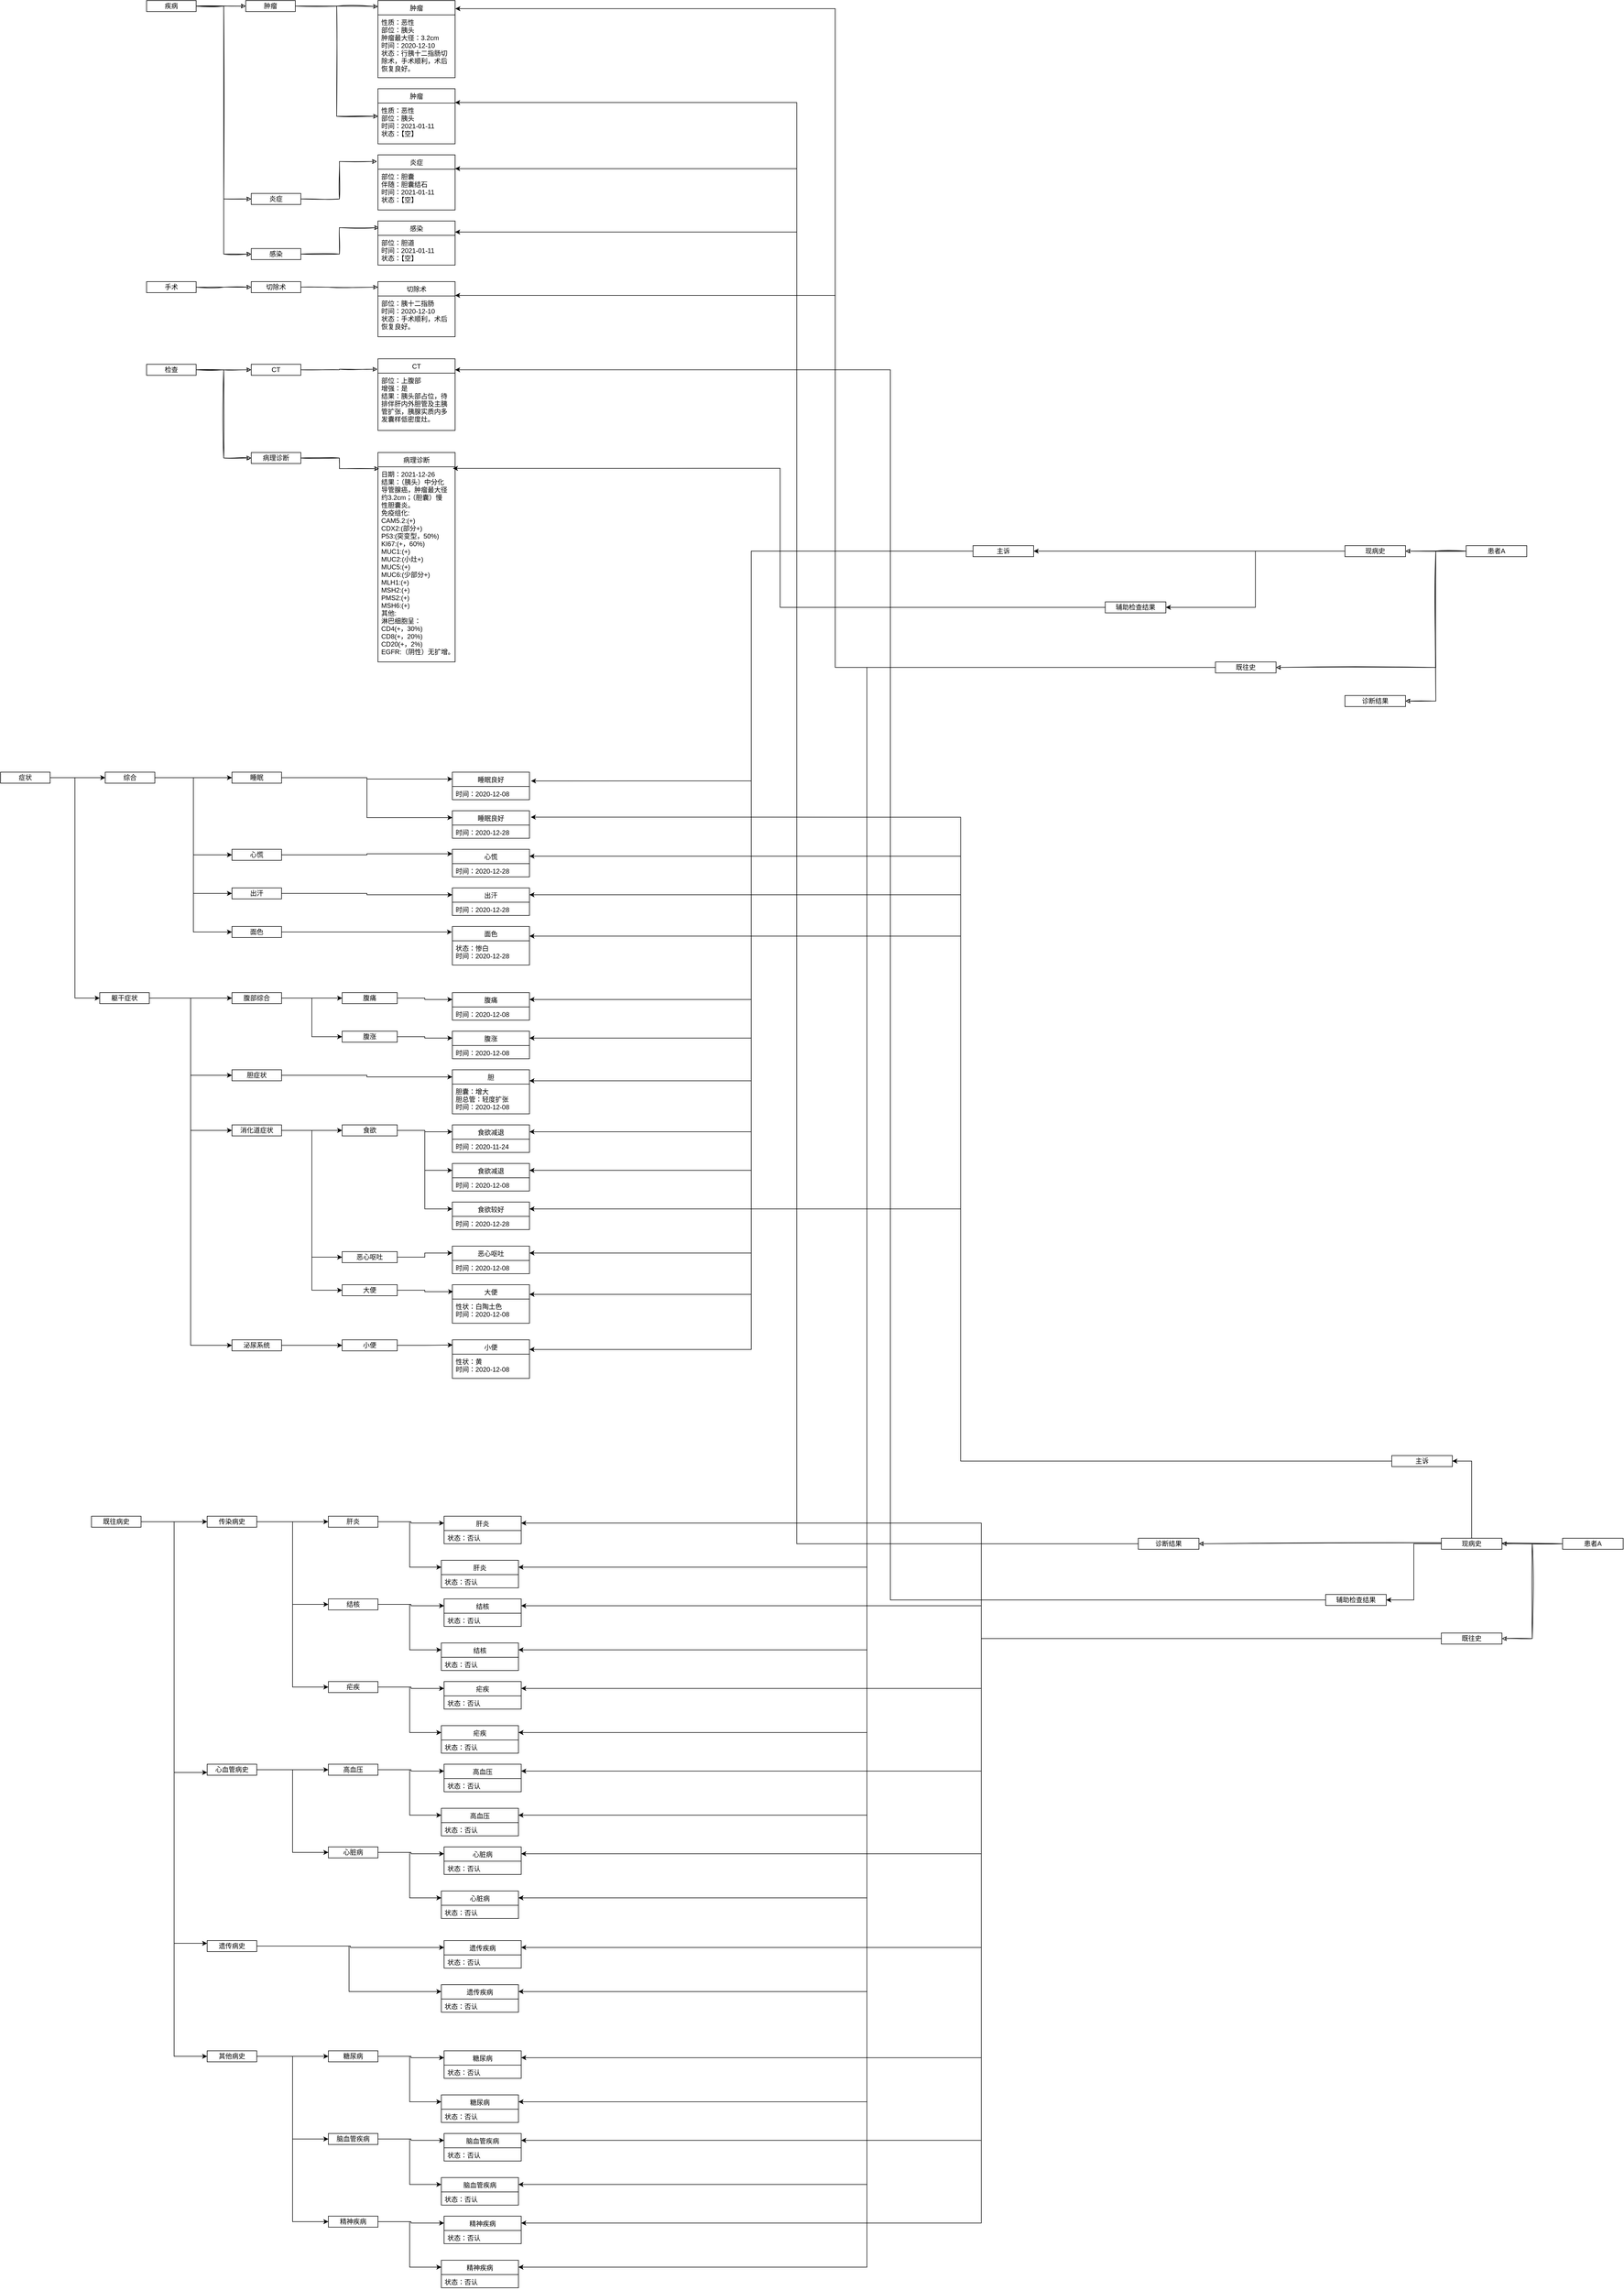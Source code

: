<mxfile version="15.3.7" type="github">
  <diagram id="rdcxbeQPXJBi-1US10Wj" name="Page-1">
    <mxGraphModel dx="10943" dy="4386" grid="1" gridSize="10" guides="1" tooltips="1" connect="1" arrows="1" fold="1" page="1" pageScale="1" pageWidth="3300" pageHeight="4681" math="0" shadow="0">
      <root>
        <mxCell id="0" />
        <mxCell id="1" parent="0" />
        <mxCell id="RzvoCI_BBaKcWjOHwhh5-71" value="" style="edgeStyle=orthogonalEdgeStyle;rounded=0;sketch=1;orthogonalLoop=1;jettySize=auto;html=1;" parent="1" source="RzvoCI_BBaKcWjOHwhh5-72" target="RzvoCI_BBaKcWjOHwhh5-73" edge="1">
          <mxGeometry relative="1" as="geometry" />
        </mxCell>
        <mxCell id="RzvoCI_BBaKcWjOHwhh5-91" style="edgeStyle=orthogonalEdgeStyle;rounded=0;sketch=1;orthogonalLoop=1;jettySize=auto;html=1;entryX=0;entryY=0.5;entryDx=0;entryDy=0;" parent="1" source="RzvoCI_BBaKcWjOHwhh5-72" target="RzvoCI_BBaKcWjOHwhh5-90" edge="1">
          <mxGeometry relative="1" as="geometry" />
        </mxCell>
        <mxCell id="RzvoCI_BBaKcWjOHwhh5-99" style="edgeStyle=orthogonalEdgeStyle;rounded=0;sketch=1;orthogonalLoop=1;jettySize=auto;html=1;entryX=0;entryY=0.5;entryDx=0;entryDy=0;" parent="1" source="RzvoCI_BBaKcWjOHwhh5-72" target="RzvoCI_BBaKcWjOHwhh5-95" edge="1">
          <mxGeometry relative="1" as="geometry" />
        </mxCell>
        <mxCell id="RzvoCI_BBaKcWjOHwhh5-72" value="疾病" style="rounded=0;whiteSpace=wrap;html=1;" parent="1" vertex="1">
          <mxGeometry x="490" y="300" width="90" height="20" as="geometry" />
        </mxCell>
        <mxCell id="RzvoCI_BBaKcWjOHwhh5-87" style="edgeStyle=orthogonalEdgeStyle;rounded=0;sketch=1;orthogonalLoop=1;jettySize=auto;html=1;entryX=0;entryY=0.5;entryDx=0;entryDy=0;" parent="1" source="RzvoCI_BBaKcWjOHwhh5-73" target="RzvoCI_BBaKcWjOHwhh5-85" edge="1">
          <mxGeometry relative="1" as="geometry" />
        </mxCell>
        <mxCell id="RzvoCI_BBaKcWjOHwhh5-88" style="edgeStyle=orthogonalEdgeStyle;rounded=0;sketch=1;orthogonalLoop=1;jettySize=auto;html=1;entryX=0;entryY=0.077;entryDx=0;entryDy=0;entryPerimeter=0;" parent="1" source="RzvoCI_BBaKcWjOHwhh5-73" target="RzvoCI_BBaKcWjOHwhh5-80" edge="1">
          <mxGeometry relative="1" as="geometry" />
        </mxCell>
        <mxCell id="RzvoCI_BBaKcWjOHwhh5-73" value="肿瘤" style="rounded=0;whiteSpace=wrap;html=1;" parent="1" vertex="1">
          <mxGeometry x="670" y="300" width="90" height="20" as="geometry" />
        </mxCell>
        <mxCell id="RzvoCI_BBaKcWjOHwhh5-80" value="肿瘤" style="swimlane;fontStyle=0;childLayout=stackLayout;horizontal=1;startSize=26;horizontalStack=0;resizeParent=1;resizeParentMax=0;resizeLast=0;collapsible=1;marginBottom=0;" parent="1" vertex="1">
          <mxGeometry x="910" y="300" width="140" height="140" as="geometry">
            <mxRectangle x="500" y="50" width="60" height="26" as="alternateBounds" />
          </mxGeometry>
        </mxCell>
        <mxCell id="RzvoCI_BBaKcWjOHwhh5-83" value="性质：恶性&#xa;部位：胰头&#xa;肿瘤最大径：3.2cm&#xa;时间：2020-12-10&#xa;状态：行胰十二指肠切&#xa;除术，手术顺利，术后&#xa;恢复良好。" style="text;strokeColor=none;fillColor=none;align=left;verticalAlign=top;spacingLeft=4;spacingRight=4;overflow=hidden;rotatable=0;points=[[0,0.5],[1,0.5]];portConstraint=eastwest;" parent="RzvoCI_BBaKcWjOHwhh5-80" vertex="1">
          <mxGeometry y="26" width="140" height="114" as="geometry" />
        </mxCell>
        <mxCell id="RzvoCI_BBaKcWjOHwhh5-85" value="肿瘤" style="swimlane;fontStyle=0;childLayout=stackLayout;horizontal=1;startSize=26;horizontalStack=0;resizeParent=1;resizeParentMax=0;resizeLast=0;collapsible=1;marginBottom=0;" parent="1" vertex="1">
          <mxGeometry x="910" y="460" width="140" height="100" as="geometry">
            <mxRectangle x="500" y="210" width="60" height="26" as="alternateBounds" />
          </mxGeometry>
        </mxCell>
        <mxCell id="RzvoCI_BBaKcWjOHwhh5-86" value="性质：恶性&#xa;部位：胰头&#xa;时间：2021-01-11&#xa;状态：【空】" style="text;strokeColor=none;fillColor=none;align=left;verticalAlign=top;spacingLeft=4;spacingRight=4;overflow=hidden;rotatable=0;points=[[0,0.5],[1,0.5]];portConstraint=eastwest;" parent="RzvoCI_BBaKcWjOHwhh5-85" vertex="1">
          <mxGeometry y="26" width="140" height="74" as="geometry" />
        </mxCell>
        <mxCell id="RzvoCI_BBaKcWjOHwhh5-94" style="edgeStyle=orthogonalEdgeStyle;rounded=0;sketch=1;orthogonalLoop=1;jettySize=auto;html=1;entryX=-0.014;entryY=0.12;entryDx=0;entryDy=0;entryPerimeter=0;" parent="1" source="RzvoCI_BBaKcWjOHwhh5-90" target="RzvoCI_BBaKcWjOHwhh5-92" edge="1">
          <mxGeometry relative="1" as="geometry" />
        </mxCell>
        <mxCell id="RzvoCI_BBaKcWjOHwhh5-90" value="炎症" style="rounded=0;whiteSpace=wrap;html=1;" parent="1" vertex="1">
          <mxGeometry x="680" y="650" width="90" height="20" as="geometry" />
        </mxCell>
        <mxCell id="RzvoCI_BBaKcWjOHwhh5-92" value="炎症" style="swimlane;fontStyle=0;childLayout=stackLayout;horizontal=1;startSize=26;horizontalStack=0;resizeParent=1;resizeParentMax=0;resizeLast=0;collapsible=1;marginBottom=0;" parent="1" vertex="1">
          <mxGeometry x="910" y="580" width="140" height="100" as="geometry">
            <mxRectangle x="500" y="330" width="60" height="26" as="alternateBounds" />
          </mxGeometry>
        </mxCell>
        <mxCell id="RzvoCI_BBaKcWjOHwhh5-93" value="部位：胆囊&#xa;伴随：胆囊结石&#xa;时间：2021-01-11&#xa;状态：【空】" style="text;strokeColor=none;fillColor=none;align=left;verticalAlign=top;spacingLeft=4;spacingRight=4;overflow=hidden;rotatable=0;points=[[0,0.5],[1,0.5]];portConstraint=eastwest;" parent="RzvoCI_BBaKcWjOHwhh5-92" vertex="1">
          <mxGeometry y="26" width="140" height="74" as="geometry" />
        </mxCell>
        <mxCell id="RzvoCI_BBaKcWjOHwhh5-100" style="edgeStyle=orthogonalEdgeStyle;rounded=0;sketch=1;orthogonalLoop=1;jettySize=auto;html=1;entryX=0.014;entryY=0.15;entryDx=0;entryDy=0;entryPerimeter=0;" parent="1" source="RzvoCI_BBaKcWjOHwhh5-95" target="RzvoCI_BBaKcWjOHwhh5-97" edge="1">
          <mxGeometry relative="1" as="geometry" />
        </mxCell>
        <mxCell id="RzvoCI_BBaKcWjOHwhh5-95" value="感染" style="rounded=0;whiteSpace=wrap;html=1;" parent="1" vertex="1">
          <mxGeometry x="680" y="750" width="90" height="20" as="geometry" />
        </mxCell>
        <mxCell id="RzvoCI_BBaKcWjOHwhh5-97" value="感染" style="swimlane;fontStyle=0;childLayout=stackLayout;horizontal=1;startSize=26;horizontalStack=0;resizeParent=1;resizeParentMax=0;resizeLast=0;collapsible=1;marginBottom=0;" parent="1" vertex="1">
          <mxGeometry x="910" y="700" width="140" height="80" as="geometry">
            <mxRectangle x="500" y="450" width="60" height="26" as="alternateBounds" />
          </mxGeometry>
        </mxCell>
        <mxCell id="RzvoCI_BBaKcWjOHwhh5-98" value="部位：胆道&#xa;时间：2021-01-11&#xa;状态：【空】" style="text;strokeColor=none;fillColor=none;align=left;verticalAlign=top;spacingLeft=4;spacingRight=4;overflow=hidden;rotatable=0;points=[[0,0.5],[1,0.5]];portConstraint=eastwest;" parent="RzvoCI_BBaKcWjOHwhh5-97" vertex="1">
          <mxGeometry y="26" width="140" height="54" as="geometry" />
        </mxCell>
        <mxCell id="RzvoCI_BBaKcWjOHwhh5-102" style="edgeStyle=orthogonalEdgeStyle;rounded=0;sketch=1;orthogonalLoop=1;jettySize=auto;html=1;" parent="1" source="RzvoCI_BBaKcWjOHwhh5-101" edge="1">
          <mxGeometry relative="1" as="geometry">
            <mxPoint x="680" y="820" as="targetPoint" />
          </mxGeometry>
        </mxCell>
        <mxCell id="RzvoCI_BBaKcWjOHwhh5-101" value="手术" style="rounded=0;whiteSpace=wrap;html=1;" parent="1" vertex="1">
          <mxGeometry x="490" y="810" width="90" height="20" as="geometry" />
        </mxCell>
        <mxCell id="RzvoCI_BBaKcWjOHwhh5-104" style="edgeStyle=orthogonalEdgeStyle;rounded=0;sketch=1;orthogonalLoop=1;jettySize=auto;html=1;" parent="1" source="RzvoCI_BBaKcWjOHwhh5-103" edge="1">
          <mxGeometry relative="1" as="geometry">
            <mxPoint x="910" y="820" as="targetPoint" />
            <Array as="points">
              <mxPoint x="820" y="820" />
              <mxPoint x="820" y="820" />
            </Array>
          </mxGeometry>
        </mxCell>
        <mxCell id="RzvoCI_BBaKcWjOHwhh5-103" value="切除术" style="rounded=0;whiteSpace=wrap;html=1;" parent="1" vertex="1">
          <mxGeometry x="680" y="810" width="90" height="20" as="geometry" />
        </mxCell>
        <mxCell id="RzvoCI_BBaKcWjOHwhh5-105" value="切除术" style="swimlane;fontStyle=0;childLayout=stackLayout;horizontal=1;startSize=26;horizontalStack=0;resizeParent=1;resizeParentMax=0;resizeLast=0;collapsible=1;marginBottom=0;" parent="1" vertex="1">
          <mxGeometry x="910" y="810" width="140" height="100" as="geometry">
            <mxRectangle x="500" y="560" width="60" height="26" as="alternateBounds" />
          </mxGeometry>
        </mxCell>
        <mxCell id="RzvoCI_BBaKcWjOHwhh5-106" value="部位：胰十二指肠&#xa;时间：2020-12-10&#xa;状态：手术顺利，术后&#xa;恢复良好。" style="text;strokeColor=none;fillColor=none;align=left;verticalAlign=top;spacingLeft=4;spacingRight=4;overflow=hidden;rotatable=0;points=[[0,0.5],[1,0.5]];portConstraint=eastwest;" parent="RzvoCI_BBaKcWjOHwhh5-105" vertex="1">
          <mxGeometry y="26" width="140" height="74" as="geometry" />
        </mxCell>
        <mxCell id="RzvoCI_BBaKcWjOHwhh5-108" style="edgeStyle=orthogonalEdgeStyle;rounded=0;sketch=1;orthogonalLoop=1;jettySize=auto;html=1;" parent="1" source="RzvoCI_BBaKcWjOHwhh5-107" edge="1">
          <mxGeometry relative="1" as="geometry">
            <mxPoint x="680" y="970" as="targetPoint" />
          </mxGeometry>
        </mxCell>
        <mxCell id="RzvoCI_BBaKcWjOHwhh5-119" style="edgeStyle=orthogonalEdgeStyle;rounded=0;sketch=1;orthogonalLoop=1;jettySize=auto;html=1;entryX=0;entryY=0.5;entryDx=0;entryDy=0;" parent="1" source="RzvoCI_BBaKcWjOHwhh5-107" target="RzvoCI_BBaKcWjOHwhh5-117" edge="1">
          <mxGeometry relative="1" as="geometry" />
        </mxCell>
        <mxCell id="RzvoCI_BBaKcWjOHwhh5-107" value="检查" style="rounded=0;whiteSpace=wrap;html=1;" parent="1" vertex="1">
          <mxGeometry x="490" y="960" width="90" height="20" as="geometry" />
        </mxCell>
        <mxCell id="RzvoCI_BBaKcWjOHwhh5-112" style="edgeStyle=orthogonalEdgeStyle;rounded=0;sketch=1;orthogonalLoop=1;jettySize=auto;html=1;entryX=-0.007;entryY=0.146;entryDx=0;entryDy=0;entryPerimeter=0;" parent="1" source="RzvoCI_BBaKcWjOHwhh5-109" target="RzvoCI_BBaKcWjOHwhh5-110" edge="1">
          <mxGeometry relative="1" as="geometry" />
        </mxCell>
        <mxCell id="RzvoCI_BBaKcWjOHwhh5-109" value="CT" style="rounded=0;whiteSpace=wrap;html=1;" parent="1" vertex="1">
          <mxGeometry x="680" y="960" width="90" height="20" as="geometry" />
        </mxCell>
        <mxCell id="RzvoCI_BBaKcWjOHwhh5-110" value="CT" style="swimlane;fontStyle=0;childLayout=stackLayout;horizontal=1;startSize=26;horizontalStack=0;resizeParent=1;resizeParentMax=0;resizeLast=0;collapsible=1;marginBottom=0;" parent="1" vertex="1">
          <mxGeometry x="910" y="950" width="140" height="130" as="geometry">
            <mxRectangle x="500" y="700" width="60" height="26" as="alternateBounds" />
          </mxGeometry>
        </mxCell>
        <mxCell id="RzvoCI_BBaKcWjOHwhh5-111" value="部位：上腹部&#xa;增强：是&#xa;结果：胰头部占位，待&#xa;排伴肝内外胆管及主胰&#xa;管扩张，胰腺实质内多&#xa;发囊样低密度灶。" style="text;strokeColor=none;fillColor=none;align=left;verticalAlign=top;spacingLeft=4;spacingRight=4;overflow=hidden;rotatable=0;points=[[0,0.5],[1,0.5]];portConstraint=eastwest;" parent="RzvoCI_BBaKcWjOHwhh5-110" vertex="1">
          <mxGeometry y="26" width="140" height="104" as="geometry" />
        </mxCell>
        <mxCell id="RzvoCI_BBaKcWjOHwhh5-115" value="病理诊断" style="swimlane;fontStyle=0;childLayout=stackLayout;horizontal=1;startSize=26;horizontalStack=0;resizeParent=1;resizeParentMax=0;resizeLast=0;collapsible=1;marginBottom=0;" parent="1" vertex="1">
          <mxGeometry x="910" y="1120" width="140" height="380" as="geometry">
            <mxRectangle x="500" y="870" width="60" height="26" as="alternateBounds" />
          </mxGeometry>
        </mxCell>
        <mxCell id="RzvoCI_BBaKcWjOHwhh5-116" value="日期：2021-12-26&#xa;结果：（胰头）中分化&#xa;导管腺癌，肿瘤最大径&#xa;约3.2cm；（胆囊）慢&#xa;性胆囊炎。&#xa;免疫组化:&#xa;CAM5.2:(+)&#xa;CDX2:(部分+)&#xa;P53:(突变型，50%)&#xa;KI67:(+，60%)&#xa;MUC1:(+)&#xa;MUC2:(小灶+)&#xa;MUC5:(+)&#xa;MUC6:(少部分+)&#xa;MLH1:(+)&#xa;MSH2:(+)&#xa;PMS2:(+)&#xa;MSH6:(+)&#xa;其他:&#xa;淋巴细胞呈：&#xa;CD4(+，30%)&#xa;CD8(+，20%)&#xa;CD20(+，2%)&#xa;EGFR:（阴性）无扩增。" style="text;strokeColor=none;fillColor=none;align=left;verticalAlign=top;spacingLeft=4;spacingRight=4;overflow=hidden;rotatable=0;points=[[0,0.5],[1,0.5]];portConstraint=eastwest;" parent="RzvoCI_BBaKcWjOHwhh5-115" vertex="1">
          <mxGeometry y="26" width="140" height="354" as="geometry" />
        </mxCell>
        <mxCell id="RzvoCI_BBaKcWjOHwhh5-118" style="edgeStyle=orthogonalEdgeStyle;rounded=0;sketch=1;orthogonalLoop=1;jettySize=auto;html=1;entryX=0.014;entryY=0.077;entryDx=0;entryDy=0;entryPerimeter=0;" parent="1" source="RzvoCI_BBaKcWjOHwhh5-117" target="RzvoCI_BBaKcWjOHwhh5-115" edge="1">
          <mxGeometry relative="1" as="geometry" />
        </mxCell>
        <mxCell id="RzvoCI_BBaKcWjOHwhh5-117" value="病理诊断" style="rounded=0;whiteSpace=wrap;html=1;" parent="1" vertex="1">
          <mxGeometry x="680" y="1120" width="90" height="20" as="geometry" />
        </mxCell>
        <mxCell id="RzvoCI_BBaKcWjOHwhh5-136" style="edgeStyle=orthogonalEdgeStyle;rounded=0;sketch=1;orthogonalLoop=1;jettySize=auto;html=1;entryX=1;entryY=0.5;entryDx=0;entryDy=0;" parent="1" source="RzvoCI_BBaKcWjOHwhh5-131" target="RzvoCI_BBaKcWjOHwhh5-132" edge="1">
          <mxGeometry relative="1" as="geometry" />
        </mxCell>
        <mxCell id="RzvoCI_BBaKcWjOHwhh5-137" style="edgeStyle=orthogonalEdgeStyle;rounded=0;sketch=1;orthogonalLoop=1;jettySize=auto;html=1;entryX=1;entryY=0.5;entryDx=0;entryDy=0;" parent="1" source="RzvoCI_BBaKcWjOHwhh5-131" target="vy6g8gmVXoXB7X_HrOHj-39" edge="1">
          <mxGeometry relative="1" as="geometry">
            <mxPoint x="2775" y="1471" as="targetPoint" />
            <Array as="points">
              <mxPoint x="2830" y="1299" />
              <mxPoint x="2830" y="1510" />
            </Array>
          </mxGeometry>
        </mxCell>
        <mxCell id="RzvoCI_BBaKcWjOHwhh5-154" style="edgeStyle=orthogonalEdgeStyle;rounded=0;sketch=1;orthogonalLoop=1;jettySize=auto;html=1;entryX=1;entryY=0.5;entryDx=0;entryDy=0;" parent="1" source="RzvoCI_BBaKcWjOHwhh5-131" target="RzvoCI_BBaKcWjOHwhh5-153" edge="1">
          <mxGeometry relative="1" as="geometry" />
        </mxCell>
        <mxCell id="RzvoCI_BBaKcWjOHwhh5-131" value="患者A" style="rounded=0;whiteSpace=wrap;html=1;" parent="1" vertex="1">
          <mxGeometry x="2885" y="1289" width="110" height="20" as="geometry" />
        </mxCell>
        <mxCell id="ZXJBw4mrfqloIPGzwTQ9-58" style="edgeStyle=orthogonalEdgeStyle;rounded=0;orthogonalLoop=1;jettySize=auto;html=1;entryX=1;entryY=0.5;entryDx=0;entryDy=0;" parent="1" source="RzvoCI_BBaKcWjOHwhh5-132" target="RzvoCI_BBaKcWjOHwhh5-134" edge="1">
          <mxGeometry relative="1" as="geometry" />
        </mxCell>
        <mxCell id="ZXJBw4mrfqloIPGzwTQ9-62" style="edgeStyle=orthogonalEdgeStyle;rounded=0;orthogonalLoop=1;jettySize=auto;html=1;entryX=1;entryY=0.5;entryDx=0;entryDy=0;" parent="1" source="RzvoCI_BBaKcWjOHwhh5-132" target="ZXJBw4mrfqloIPGzwTQ9-61" edge="1">
          <mxGeometry relative="1" as="geometry" />
        </mxCell>
        <mxCell id="RzvoCI_BBaKcWjOHwhh5-132" value="现病史" style="rounded=0;whiteSpace=wrap;html=1;" parent="1" vertex="1">
          <mxGeometry x="2665" y="1289" width="110" height="20" as="geometry" />
        </mxCell>
        <mxCell id="vy6g8gmVXoXB7X_HrOHj-60" style="edgeStyle=orthogonalEdgeStyle;rounded=0;orthogonalLoop=1;jettySize=auto;html=1;entryX=1.02;entryY=-0.419;entryDx=0;entryDy=0;entryPerimeter=0;exitX=0;exitY=0.5;exitDx=0;exitDy=0;" edge="1" parent="1" source="RzvoCI_BBaKcWjOHwhh5-134" target="ZXJBw4mrfqloIPGzwTQ9-95">
          <mxGeometry relative="1" as="geometry">
            <mxPoint x="1650" y="2280" as="sourcePoint" />
          </mxGeometry>
        </mxCell>
        <mxCell id="vy6g8gmVXoXB7X_HrOHj-61" style="edgeStyle=orthogonalEdgeStyle;rounded=0;orthogonalLoop=1;jettySize=auto;html=1;entryX=1;entryY=0.25;entryDx=0;entryDy=0;" edge="1" parent="1" source="RzvoCI_BBaKcWjOHwhh5-134" target="CaC39GcU_LWytFDW4f8w-37">
          <mxGeometry relative="1" as="geometry" />
        </mxCell>
        <mxCell id="vy6g8gmVXoXB7X_HrOHj-62" style="edgeStyle=orthogonalEdgeStyle;rounded=0;orthogonalLoop=1;jettySize=auto;html=1;entryX=1;entryY=0.25;entryDx=0;entryDy=0;" edge="1" parent="1" source="RzvoCI_BBaKcWjOHwhh5-134" target="CaC39GcU_LWytFDW4f8w-40">
          <mxGeometry relative="1" as="geometry" />
        </mxCell>
        <mxCell id="vy6g8gmVXoXB7X_HrOHj-63" style="edgeStyle=orthogonalEdgeStyle;rounded=0;orthogonalLoop=1;jettySize=auto;html=1;entryX=1;entryY=0.25;entryDx=0;entryDy=0;" edge="1" parent="1" source="RzvoCI_BBaKcWjOHwhh5-134" target="CaC39GcU_LWytFDW4f8w-51">
          <mxGeometry relative="1" as="geometry" />
        </mxCell>
        <mxCell id="vy6g8gmVXoXB7X_HrOHj-64" style="edgeStyle=orthogonalEdgeStyle;rounded=0;orthogonalLoop=1;jettySize=auto;html=1;entryX=1;entryY=0.25;entryDx=0;entryDy=0;" edge="1" parent="1" source="RzvoCI_BBaKcWjOHwhh5-134" target="CaC39GcU_LWytFDW4f8w-66">
          <mxGeometry relative="1" as="geometry" />
        </mxCell>
        <mxCell id="vy6g8gmVXoXB7X_HrOHj-65" style="edgeStyle=orthogonalEdgeStyle;rounded=0;orthogonalLoop=1;jettySize=auto;html=1;entryX=1;entryY=0.25;entryDx=0;entryDy=0;" edge="1" parent="1" source="RzvoCI_BBaKcWjOHwhh5-134" target="CaC39GcU_LWytFDW4f8w-57">
          <mxGeometry relative="1" as="geometry" />
        </mxCell>
        <mxCell id="vy6g8gmVXoXB7X_HrOHj-66" style="edgeStyle=orthogonalEdgeStyle;rounded=0;orthogonalLoop=1;jettySize=auto;html=1;entryX=1;entryY=0.25;entryDx=0;entryDy=0;" edge="1" parent="1" source="RzvoCI_BBaKcWjOHwhh5-134" target="CaC39GcU_LWytFDW4f8w-63">
          <mxGeometry relative="1" as="geometry" />
        </mxCell>
        <mxCell id="vy6g8gmVXoXB7X_HrOHj-67" style="edgeStyle=orthogonalEdgeStyle;rounded=0;orthogonalLoop=1;jettySize=auto;html=1;entryX=1;entryY=0.25;entryDx=0;entryDy=0;" edge="1" parent="1" source="RzvoCI_BBaKcWjOHwhh5-134" target="CaC39GcU_LWytFDW4f8w-22">
          <mxGeometry relative="1" as="geometry" />
        </mxCell>
        <mxCell id="vy6g8gmVXoXB7X_HrOHj-68" style="edgeStyle=orthogonalEdgeStyle;rounded=0;orthogonalLoop=1;jettySize=auto;html=1;entryX=1;entryY=0.25;entryDx=0;entryDy=0;" edge="1" parent="1" source="RzvoCI_BBaKcWjOHwhh5-134" target="CaC39GcU_LWytFDW4f8w-20">
          <mxGeometry relative="1" as="geometry" />
        </mxCell>
        <mxCell id="RzvoCI_BBaKcWjOHwhh5-134" value="主诉" style="rounded=0;whiteSpace=wrap;html=1;" parent="1" vertex="1">
          <mxGeometry x="1990" y="1289" width="110" height="20" as="geometry" />
        </mxCell>
        <mxCell id="RzvoCI_BBaKcWjOHwhh5-153" value="诊断结果" style="rounded=0;whiteSpace=wrap;html=1;" parent="1" vertex="1">
          <mxGeometry x="2665" y="1561" width="110" height="20" as="geometry" />
        </mxCell>
        <mxCell id="CaC39GcU_LWytFDW4f8w-45" style="edgeStyle=orthogonalEdgeStyle;rounded=0;orthogonalLoop=1;jettySize=auto;html=1;entryX=0;entryY=0.5;entryDx=0;entryDy=0;" parent="1" source="CaC39GcU_LWytFDW4f8w-3" target="CaC39GcU_LWytFDW4f8w-44" edge="1">
          <mxGeometry relative="1" as="geometry" />
        </mxCell>
        <mxCell id="ZXJBw4mrfqloIPGzwTQ9-129" style="edgeStyle=orthogonalEdgeStyle;rounded=0;orthogonalLoop=1;jettySize=auto;html=1;entryX=0;entryY=0.5;entryDx=0;entryDy=0;" parent="1" source="CaC39GcU_LWytFDW4f8w-3" target="ZXJBw4mrfqloIPGzwTQ9-102" edge="1">
          <mxGeometry relative="1" as="geometry" />
        </mxCell>
        <mxCell id="CaC39GcU_LWytFDW4f8w-3" value="症状" style="rounded=0;whiteSpace=wrap;html=1;" parent="1" vertex="1">
          <mxGeometry x="225" y="1700" width="90" height="20" as="geometry" />
        </mxCell>
        <mxCell id="CaC39GcU_LWytFDW4f8w-29" style="edgeStyle=orthogonalEdgeStyle;rounded=0;orthogonalLoop=1;jettySize=auto;html=1;entryX=0;entryY=0.5;entryDx=0;entryDy=0;" parent="1" source="CaC39GcU_LWytFDW4f8w-5" target="CaC39GcU_LWytFDW4f8w-28" edge="1">
          <mxGeometry relative="1" as="geometry" />
        </mxCell>
        <mxCell id="CaC39GcU_LWytFDW4f8w-5" value="泌尿系统" style="rounded=0;whiteSpace=wrap;html=1;" parent="1" vertex="1">
          <mxGeometry x="645" y="2730" width="90" height="20" as="geometry" />
        </mxCell>
        <mxCell id="CaC39GcU_LWytFDW4f8w-34" value="" style="edgeStyle=orthogonalEdgeStyle;rounded=0;orthogonalLoop=1;jettySize=auto;html=1;" parent="1" source="CaC39GcU_LWytFDW4f8w-11" target="CaC39GcU_LWytFDW4f8w-33" edge="1">
          <mxGeometry relative="1" as="geometry" />
        </mxCell>
        <mxCell id="CaC39GcU_LWytFDW4f8w-36" style="edgeStyle=orthogonalEdgeStyle;rounded=0;orthogonalLoop=1;jettySize=auto;html=1;entryX=0;entryY=0.5;entryDx=0;entryDy=0;" parent="1" source="CaC39GcU_LWytFDW4f8w-11" target="CaC39GcU_LWytFDW4f8w-35" edge="1">
          <mxGeometry relative="1" as="geometry" />
        </mxCell>
        <mxCell id="CaC39GcU_LWytFDW4f8w-11" value="腹部综合" style="rounded=0;whiteSpace=wrap;html=1;" parent="1" vertex="1">
          <mxGeometry x="645" y="2100" width="90" height="20" as="geometry" />
        </mxCell>
        <mxCell id="CaC39GcU_LWytFDW4f8w-20" value="小便" style="swimlane;fontStyle=0;childLayout=stackLayout;horizontal=1;startSize=26;horizontalStack=0;resizeParent=1;resizeParentMax=0;resizeLast=0;collapsible=1;marginBottom=0;" parent="1" vertex="1">
          <mxGeometry x="1045" y="2730" width="140" height="70" as="geometry">
            <mxRectangle x="500" y="1340" width="60" height="26" as="alternateBounds" />
          </mxGeometry>
        </mxCell>
        <mxCell id="CaC39GcU_LWytFDW4f8w-21" value="性状：黄&#xa;时间：2020-12-08 " style="text;strokeColor=none;fillColor=none;align=left;verticalAlign=top;spacingLeft=4;spacingRight=4;overflow=hidden;rotatable=0;points=[[0,0.5],[1,0.5]];portConstraint=eastwest;" parent="CaC39GcU_LWytFDW4f8w-20" vertex="1">
          <mxGeometry y="26" width="140" height="44" as="geometry" />
        </mxCell>
        <mxCell id="CaC39GcU_LWytFDW4f8w-22" value="大便" style="swimlane;fontStyle=0;childLayout=stackLayout;horizontal=1;startSize=26;horizontalStack=0;resizeParent=1;resizeParentMax=0;resizeLast=0;collapsible=1;marginBottom=0;" parent="1" vertex="1">
          <mxGeometry x="1045" y="2630" width="140" height="70" as="geometry">
            <mxRectangle x="500" y="1340" width="60" height="26" as="alternateBounds" />
          </mxGeometry>
        </mxCell>
        <mxCell id="CaC39GcU_LWytFDW4f8w-23" value="性状：白陶土色&#xa;时间：2020-12-08 " style="text;strokeColor=none;fillColor=none;align=left;verticalAlign=top;spacingLeft=4;spacingRight=4;overflow=hidden;rotatable=0;points=[[0,0.5],[1,0.5]];portConstraint=eastwest;" parent="CaC39GcU_LWytFDW4f8w-22" vertex="1">
          <mxGeometry y="26" width="140" height="44" as="geometry" />
        </mxCell>
        <mxCell id="CaC39GcU_LWytFDW4f8w-31" style="edgeStyle=orthogonalEdgeStyle;rounded=0;orthogonalLoop=1;jettySize=auto;html=1;entryX=0.01;entryY=0.18;entryDx=0;entryDy=0;entryPerimeter=0;" parent="1" source="CaC39GcU_LWytFDW4f8w-25" target="CaC39GcU_LWytFDW4f8w-22" edge="1">
          <mxGeometry relative="1" as="geometry" />
        </mxCell>
        <mxCell id="CaC39GcU_LWytFDW4f8w-25" value="大便" style="whiteSpace=wrap;html=1;rounded=0;" parent="1" vertex="1">
          <mxGeometry x="845" y="2630" width="100" height="20" as="geometry" />
        </mxCell>
        <mxCell id="CaC39GcU_LWytFDW4f8w-32" style="edgeStyle=orthogonalEdgeStyle;rounded=0;orthogonalLoop=1;jettySize=auto;html=1;entryX=0.004;entryY=0.133;entryDx=0;entryDy=0;entryPerimeter=0;" parent="1" source="CaC39GcU_LWytFDW4f8w-28" target="CaC39GcU_LWytFDW4f8w-20" edge="1">
          <mxGeometry relative="1" as="geometry" />
        </mxCell>
        <mxCell id="CaC39GcU_LWytFDW4f8w-28" value="小便" style="whiteSpace=wrap;html=1;rounded=0;" parent="1" vertex="1">
          <mxGeometry x="845" y="2730" width="100" height="20" as="geometry" />
        </mxCell>
        <mxCell id="CaC39GcU_LWytFDW4f8w-42" style="edgeStyle=orthogonalEdgeStyle;rounded=0;orthogonalLoop=1;jettySize=auto;html=1;entryX=0;entryY=0.25;entryDx=0;entryDy=0;" parent="1" source="CaC39GcU_LWytFDW4f8w-33" target="CaC39GcU_LWytFDW4f8w-37" edge="1">
          <mxGeometry relative="1" as="geometry" />
        </mxCell>
        <mxCell id="CaC39GcU_LWytFDW4f8w-33" value="腹痛" style="whiteSpace=wrap;html=1;rounded=0;" parent="1" vertex="1">
          <mxGeometry x="845" y="2100" width="100" height="20" as="geometry" />
        </mxCell>
        <mxCell id="CaC39GcU_LWytFDW4f8w-43" style="edgeStyle=orthogonalEdgeStyle;rounded=0;orthogonalLoop=1;jettySize=auto;html=1;entryX=0;entryY=0.25;entryDx=0;entryDy=0;" parent="1" source="CaC39GcU_LWytFDW4f8w-35" target="CaC39GcU_LWytFDW4f8w-40" edge="1">
          <mxGeometry relative="1" as="geometry" />
        </mxCell>
        <mxCell id="CaC39GcU_LWytFDW4f8w-35" value="腹涨" style="whiteSpace=wrap;html=1;rounded=0;" parent="1" vertex="1">
          <mxGeometry x="845" y="2170" width="100" height="20" as="geometry" />
        </mxCell>
        <mxCell id="CaC39GcU_LWytFDW4f8w-37" value="腹痛" style="swimlane;fontStyle=0;childLayout=stackLayout;horizontal=1;startSize=26;horizontalStack=0;resizeParent=1;resizeParentMax=0;resizeLast=0;collapsible=1;marginBottom=0;" parent="1" vertex="1">
          <mxGeometry x="1045" y="2100" width="140" height="50" as="geometry">
            <mxRectangle x="500" y="1340" width="60" height="26" as="alternateBounds" />
          </mxGeometry>
        </mxCell>
        <mxCell id="CaC39GcU_LWytFDW4f8w-38" value="时间：2020-12-08 " style="text;strokeColor=none;fillColor=none;align=left;verticalAlign=top;spacingLeft=4;spacingRight=4;overflow=hidden;rotatable=0;points=[[0,0.5],[1,0.5]];portConstraint=eastwest;" parent="CaC39GcU_LWytFDW4f8w-37" vertex="1">
          <mxGeometry y="26" width="140" height="24" as="geometry" />
        </mxCell>
        <mxCell id="CaC39GcU_LWytFDW4f8w-40" value="腹涨" style="swimlane;fontStyle=0;childLayout=stackLayout;horizontal=1;startSize=26;horizontalStack=0;resizeParent=1;resizeParentMax=0;resizeLast=0;collapsible=1;marginBottom=0;" parent="1" vertex="1">
          <mxGeometry x="1045" y="2170" width="140" height="50" as="geometry">
            <mxRectangle x="500" y="1340" width="60" height="26" as="alternateBounds" />
          </mxGeometry>
        </mxCell>
        <mxCell id="CaC39GcU_LWytFDW4f8w-41" value="时间：2020-12-08 " style="text;strokeColor=none;fillColor=none;align=left;verticalAlign=top;spacingLeft=4;spacingRight=4;overflow=hidden;rotatable=0;points=[[0,0.5],[1,0.5]];portConstraint=eastwest;" parent="CaC39GcU_LWytFDW4f8w-40" vertex="1">
          <mxGeometry y="26" width="140" height="24" as="geometry" />
        </mxCell>
        <mxCell id="CaC39GcU_LWytFDW4f8w-46" style="edgeStyle=orthogonalEdgeStyle;rounded=0;orthogonalLoop=1;jettySize=auto;html=1;" parent="1" source="CaC39GcU_LWytFDW4f8w-44" target="CaC39GcU_LWytFDW4f8w-11" edge="1">
          <mxGeometry relative="1" as="geometry" />
        </mxCell>
        <mxCell id="CaC39GcU_LWytFDW4f8w-48" style="edgeStyle=orthogonalEdgeStyle;rounded=0;orthogonalLoop=1;jettySize=auto;html=1;entryX=0;entryY=0.5;entryDx=0;entryDy=0;" parent="1" source="CaC39GcU_LWytFDW4f8w-44" target="CaC39GcU_LWytFDW4f8w-47" edge="1">
          <mxGeometry relative="1" as="geometry" />
        </mxCell>
        <mxCell id="CaC39GcU_LWytFDW4f8w-59" style="edgeStyle=orthogonalEdgeStyle;rounded=0;orthogonalLoop=1;jettySize=auto;html=1;entryX=0;entryY=0.5;entryDx=0;entryDy=0;" parent="1" source="CaC39GcU_LWytFDW4f8w-44" target="CaC39GcU_LWytFDW4f8w-54" edge="1">
          <mxGeometry relative="1" as="geometry" />
        </mxCell>
        <mxCell id="ZXJBw4mrfqloIPGzwTQ9-76" style="edgeStyle=orthogonalEdgeStyle;rounded=0;orthogonalLoop=1;jettySize=auto;html=1;entryX=0;entryY=0.5;entryDx=0;entryDy=0;" parent="1" source="CaC39GcU_LWytFDW4f8w-44" target="CaC39GcU_LWytFDW4f8w-5" edge="1">
          <mxGeometry relative="1" as="geometry" />
        </mxCell>
        <mxCell id="CaC39GcU_LWytFDW4f8w-44" value="躯干症状" style="rounded=0;whiteSpace=wrap;html=1;" parent="1" vertex="1">
          <mxGeometry x="405" y="2100" width="90" height="20" as="geometry" />
        </mxCell>
        <mxCell id="CaC39GcU_LWytFDW4f8w-53" style="edgeStyle=orthogonalEdgeStyle;rounded=0;orthogonalLoop=1;jettySize=auto;html=1;entryX=0;entryY=0.162;entryDx=0;entryDy=0;entryPerimeter=0;" parent="1" source="CaC39GcU_LWytFDW4f8w-47" target="CaC39GcU_LWytFDW4f8w-51" edge="1">
          <mxGeometry relative="1" as="geometry" />
        </mxCell>
        <mxCell id="CaC39GcU_LWytFDW4f8w-47" value="胆症状" style="rounded=0;whiteSpace=wrap;html=1;" parent="1" vertex="1">
          <mxGeometry x="645" y="2240" width="90" height="20" as="geometry" />
        </mxCell>
        <mxCell id="CaC39GcU_LWytFDW4f8w-51" value="胆" style="swimlane;fontStyle=0;childLayout=stackLayout;horizontal=1;startSize=26;horizontalStack=0;resizeParent=1;resizeParentMax=0;resizeLast=0;collapsible=1;marginBottom=0;" parent="1" vertex="1">
          <mxGeometry x="1045" y="2240" width="140" height="80" as="geometry">
            <mxRectangle x="500" y="1340" width="60" height="26" as="alternateBounds" />
          </mxGeometry>
        </mxCell>
        <mxCell id="CaC39GcU_LWytFDW4f8w-52" value="胆囊：增大&#xa;胆总管：轻度扩张&#xa;时间：2020-12-08 " style="text;strokeColor=none;fillColor=none;align=left;verticalAlign=top;spacingLeft=4;spacingRight=4;overflow=hidden;rotatable=0;points=[[0,0.5],[1,0.5]];portConstraint=eastwest;" parent="CaC39GcU_LWytFDW4f8w-51" vertex="1">
          <mxGeometry y="26" width="140" height="54" as="geometry" />
        </mxCell>
        <mxCell id="CaC39GcU_LWytFDW4f8w-60" style="edgeStyle=orthogonalEdgeStyle;rounded=0;orthogonalLoop=1;jettySize=auto;html=1;entryX=0;entryY=0.5;entryDx=0;entryDy=0;" parent="1" source="CaC39GcU_LWytFDW4f8w-54" target="CaC39GcU_LWytFDW4f8w-56" edge="1">
          <mxGeometry relative="1" as="geometry" />
        </mxCell>
        <mxCell id="CaC39GcU_LWytFDW4f8w-65" style="edgeStyle=orthogonalEdgeStyle;rounded=0;orthogonalLoop=1;jettySize=auto;html=1;entryX=0;entryY=0.5;entryDx=0;entryDy=0;" parent="1" source="CaC39GcU_LWytFDW4f8w-54" target="CaC39GcU_LWytFDW4f8w-62" edge="1">
          <mxGeometry relative="1" as="geometry" />
        </mxCell>
        <mxCell id="ZXJBw4mrfqloIPGzwTQ9-75" style="edgeStyle=orthogonalEdgeStyle;rounded=0;orthogonalLoop=1;jettySize=auto;html=1;entryX=0;entryY=0.5;entryDx=0;entryDy=0;" parent="1" source="CaC39GcU_LWytFDW4f8w-54" target="CaC39GcU_LWytFDW4f8w-25" edge="1">
          <mxGeometry relative="1" as="geometry" />
        </mxCell>
        <mxCell id="CaC39GcU_LWytFDW4f8w-54" value="消化道症状" style="rounded=0;whiteSpace=wrap;html=1;" parent="1" vertex="1">
          <mxGeometry x="645" y="2340" width="90" height="20" as="geometry" />
        </mxCell>
        <mxCell id="CaC39GcU_LWytFDW4f8w-55" style="edgeStyle=orthogonalEdgeStyle;rounded=0;orthogonalLoop=1;jettySize=auto;html=1;entryX=0;entryY=0.25;entryDx=0;entryDy=0;" parent="1" source="CaC39GcU_LWytFDW4f8w-56" target="CaC39GcU_LWytFDW4f8w-57" edge="1">
          <mxGeometry relative="1" as="geometry" />
        </mxCell>
        <mxCell id="CaC39GcU_LWytFDW4f8w-69" style="edgeStyle=orthogonalEdgeStyle;rounded=0;orthogonalLoop=1;jettySize=auto;html=1;entryX=0;entryY=0.25;entryDx=0;entryDy=0;" parent="1" source="CaC39GcU_LWytFDW4f8w-56" target="CaC39GcU_LWytFDW4f8w-66" edge="1">
          <mxGeometry relative="1" as="geometry" />
        </mxCell>
        <mxCell id="ZXJBw4mrfqloIPGzwTQ9-124" style="edgeStyle=orthogonalEdgeStyle;rounded=0;orthogonalLoop=1;jettySize=auto;html=1;entryX=0;entryY=0.25;entryDx=0;entryDy=0;" parent="1" source="CaC39GcU_LWytFDW4f8w-56" target="ZXJBw4mrfqloIPGzwTQ9-122" edge="1">
          <mxGeometry relative="1" as="geometry" />
        </mxCell>
        <mxCell id="CaC39GcU_LWytFDW4f8w-56" value="食欲" style="whiteSpace=wrap;html=1;rounded=0;" parent="1" vertex="1">
          <mxGeometry x="845" y="2340" width="100" height="20" as="geometry" />
        </mxCell>
        <mxCell id="CaC39GcU_LWytFDW4f8w-57" value="食欲减退" style="swimlane;fontStyle=0;childLayout=stackLayout;horizontal=1;startSize=26;horizontalStack=0;resizeParent=1;resizeParentMax=0;resizeLast=0;collapsible=1;marginBottom=0;" parent="1" vertex="1">
          <mxGeometry x="1045" y="2410" width="140" height="50" as="geometry">
            <mxRectangle x="500" y="1340" width="60" height="26" as="alternateBounds" />
          </mxGeometry>
        </mxCell>
        <mxCell id="CaC39GcU_LWytFDW4f8w-58" value="时间：2020-12-08 " style="text;strokeColor=none;fillColor=none;align=left;verticalAlign=top;spacingLeft=4;spacingRight=4;overflow=hidden;rotatable=0;points=[[0,0.5],[1,0.5]];portConstraint=eastwest;" parent="CaC39GcU_LWytFDW4f8w-57" vertex="1">
          <mxGeometry y="26" width="140" height="24" as="geometry" />
        </mxCell>
        <mxCell id="CaC39GcU_LWytFDW4f8w-61" style="edgeStyle=orthogonalEdgeStyle;rounded=0;orthogonalLoop=1;jettySize=auto;html=1;entryX=0;entryY=0.25;entryDx=0;entryDy=0;" parent="1" source="CaC39GcU_LWytFDW4f8w-62" target="CaC39GcU_LWytFDW4f8w-63" edge="1">
          <mxGeometry relative="1" as="geometry" />
        </mxCell>
        <mxCell id="CaC39GcU_LWytFDW4f8w-62" value="恶心呕吐" style="whiteSpace=wrap;html=1;rounded=0;" parent="1" vertex="1">
          <mxGeometry x="845" y="2570" width="100" height="20" as="geometry" />
        </mxCell>
        <mxCell id="CaC39GcU_LWytFDW4f8w-63" value="恶心呕吐" style="swimlane;fontStyle=0;childLayout=stackLayout;horizontal=1;startSize=26;horizontalStack=0;resizeParent=1;resizeParentMax=0;resizeLast=0;collapsible=1;marginBottom=0;" parent="1" vertex="1">
          <mxGeometry x="1045" y="2560" width="140" height="50" as="geometry">
            <mxRectangle x="500" y="1340" width="60" height="26" as="alternateBounds" />
          </mxGeometry>
        </mxCell>
        <mxCell id="CaC39GcU_LWytFDW4f8w-64" value="时间：2020-12-08 " style="text;strokeColor=none;fillColor=none;align=left;verticalAlign=top;spacingLeft=4;spacingRight=4;overflow=hidden;rotatable=0;points=[[0,0.5],[1,0.5]];portConstraint=eastwest;" parent="CaC39GcU_LWytFDW4f8w-63" vertex="1">
          <mxGeometry y="26" width="140" height="24" as="geometry" />
        </mxCell>
        <mxCell id="CaC39GcU_LWytFDW4f8w-66" value="食欲减退" style="swimlane;fontStyle=0;childLayout=stackLayout;horizontal=1;startSize=26;horizontalStack=0;resizeParent=1;resizeParentMax=0;resizeLast=0;collapsible=1;marginBottom=0;" parent="1" vertex="1">
          <mxGeometry x="1045" y="2340" width="140" height="50" as="geometry">
            <mxRectangle x="500" y="1340" width="60" height="26" as="alternateBounds" />
          </mxGeometry>
        </mxCell>
        <mxCell id="CaC39GcU_LWytFDW4f8w-67" value="时间：2020-11-24 " style="text;strokeColor=none;fillColor=none;align=left;verticalAlign=top;spacingLeft=4;spacingRight=4;overflow=hidden;rotatable=0;points=[[0,0.5],[1,0.5]];portConstraint=eastwest;" parent="CaC39GcU_LWytFDW4f8w-66" vertex="1">
          <mxGeometry y="26" width="140" height="24" as="geometry" />
        </mxCell>
        <mxCell id="ZXJBw4mrfqloIPGzwTQ9-3" value="" style="edgeStyle=orthogonalEdgeStyle;rounded=0;orthogonalLoop=1;jettySize=auto;html=1;" parent="1" source="ZXJBw4mrfqloIPGzwTQ9-1" target="ZXJBw4mrfqloIPGzwTQ9-2" edge="1">
          <mxGeometry relative="1" as="geometry" />
        </mxCell>
        <mxCell id="ZXJBw4mrfqloIPGzwTQ9-55" style="edgeStyle=orthogonalEdgeStyle;rounded=0;orthogonalLoop=1;jettySize=auto;html=1;entryX=0;entryY=0.75;entryDx=0;entryDy=0;" parent="1" source="ZXJBw4mrfqloIPGzwTQ9-1" target="ZXJBw4mrfqloIPGzwTQ9-4" edge="1">
          <mxGeometry relative="1" as="geometry" />
        </mxCell>
        <mxCell id="ZXJBw4mrfqloIPGzwTQ9-56" style="edgeStyle=orthogonalEdgeStyle;rounded=0;orthogonalLoop=1;jettySize=auto;html=1;entryX=0;entryY=0.25;entryDx=0;entryDy=0;" parent="1" source="ZXJBw4mrfqloIPGzwTQ9-1" target="ZXJBw4mrfqloIPGzwTQ9-5" edge="1">
          <mxGeometry relative="1" as="geometry" />
        </mxCell>
        <mxCell id="ZXJBw4mrfqloIPGzwTQ9-57" style="edgeStyle=orthogonalEdgeStyle;rounded=0;orthogonalLoop=1;jettySize=auto;html=1;entryX=0;entryY=0.5;entryDx=0;entryDy=0;" parent="1" source="ZXJBw4mrfqloIPGzwTQ9-1" target="ZXJBw4mrfqloIPGzwTQ9-6" edge="1">
          <mxGeometry relative="1" as="geometry" />
        </mxCell>
        <mxCell id="ZXJBw4mrfqloIPGzwTQ9-1" value="既往病史" style="rounded=0;whiteSpace=wrap;html=1;" parent="1" vertex="1">
          <mxGeometry x="390" y="3050" width="90" height="20" as="geometry" />
        </mxCell>
        <mxCell id="ZXJBw4mrfqloIPGzwTQ9-11" style="edgeStyle=orthogonalEdgeStyle;rounded=0;orthogonalLoop=1;jettySize=auto;html=1;entryX=0;entryY=0.5;entryDx=0;entryDy=0;" parent="1" source="ZXJBw4mrfqloIPGzwTQ9-2" target="ZXJBw4mrfqloIPGzwTQ9-8" edge="1">
          <mxGeometry relative="1" as="geometry" />
        </mxCell>
        <mxCell id="ZXJBw4mrfqloIPGzwTQ9-12" style="edgeStyle=orthogonalEdgeStyle;rounded=0;orthogonalLoop=1;jettySize=auto;html=1;entryX=0;entryY=0.5;entryDx=0;entryDy=0;" parent="1" source="ZXJBw4mrfqloIPGzwTQ9-2" target="ZXJBw4mrfqloIPGzwTQ9-9" edge="1">
          <mxGeometry relative="1" as="geometry" />
        </mxCell>
        <mxCell id="ZXJBw4mrfqloIPGzwTQ9-13" style="edgeStyle=orthogonalEdgeStyle;rounded=0;orthogonalLoop=1;jettySize=auto;html=1;entryX=0;entryY=0.5;entryDx=0;entryDy=0;" parent="1" source="ZXJBw4mrfqloIPGzwTQ9-2" target="ZXJBw4mrfqloIPGzwTQ9-10" edge="1">
          <mxGeometry relative="1" as="geometry" />
        </mxCell>
        <mxCell id="ZXJBw4mrfqloIPGzwTQ9-2" value="传染病史" style="whiteSpace=wrap;html=1;rounded=0;" parent="1" vertex="1">
          <mxGeometry x="600" y="3050" width="90" height="20" as="geometry" />
        </mxCell>
        <mxCell id="ZXJBw4mrfqloIPGzwTQ9-33" style="edgeStyle=orthogonalEdgeStyle;rounded=0;orthogonalLoop=1;jettySize=auto;html=1;" parent="1" source="ZXJBw4mrfqloIPGzwTQ9-4" target="ZXJBw4mrfqloIPGzwTQ9-26" edge="1">
          <mxGeometry relative="1" as="geometry" />
        </mxCell>
        <mxCell id="ZXJBw4mrfqloIPGzwTQ9-34" style="edgeStyle=orthogonalEdgeStyle;rounded=0;orthogonalLoop=1;jettySize=auto;html=1;entryX=0;entryY=0.5;entryDx=0;entryDy=0;" parent="1" source="ZXJBw4mrfqloIPGzwTQ9-4" target="ZXJBw4mrfqloIPGzwTQ9-28" edge="1">
          <mxGeometry relative="1" as="geometry" />
        </mxCell>
        <mxCell id="ZXJBw4mrfqloIPGzwTQ9-4" value="心血管病史" style="whiteSpace=wrap;html=1;rounded=0;" parent="1" vertex="1">
          <mxGeometry x="600" y="3500" width="90" height="20" as="geometry" />
        </mxCell>
        <mxCell id="ZXJBw4mrfqloIPGzwTQ9-38" style="edgeStyle=orthogonalEdgeStyle;rounded=0;orthogonalLoop=1;jettySize=auto;html=1;entryX=0;entryY=0.25;entryDx=0;entryDy=0;" parent="1" source="ZXJBw4mrfqloIPGzwTQ9-5" target="ZXJBw4mrfqloIPGzwTQ9-36" edge="1">
          <mxGeometry relative="1" as="geometry" />
        </mxCell>
        <mxCell id="vy6g8gmVXoXB7X_HrOHj-47" style="edgeStyle=orthogonalEdgeStyle;rounded=0;orthogonalLoop=1;jettySize=auto;html=1;entryX=0;entryY=0.25;entryDx=0;entryDy=0;" edge="1" parent="1" source="ZXJBw4mrfqloIPGzwTQ9-5" target="vy6g8gmVXoXB7X_HrOHj-23">
          <mxGeometry relative="1" as="geometry" />
        </mxCell>
        <mxCell id="ZXJBw4mrfqloIPGzwTQ9-5" value="遗传病史" style="whiteSpace=wrap;html=1;rounded=0;" parent="1" vertex="1">
          <mxGeometry x="600" y="3820" width="90" height="20" as="geometry" />
        </mxCell>
        <mxCell id="ZXJBw4mrfqloIPGzwTQ9-52" style="edgeStyle=orthogonalEdgeStyle;rounded=0;orthogonalLoop=1;jettySize=auto;html=1;entryX=0;entryY=0.5;entryDx=0;entryDy=0;" parent="1" source="ZXJBw4mrfqloIPGzwTQ9-6" target="ZXJBw4mrfqloIPGzwTQ9-41" edge="1">
          <mxGeometry relative="1" as="geometry" />
        </mxCell>
        <mxCell id="ZXJBw4mrfqloIPGzwTQ9-53" style="edgeStyle=orthogonalEdgeStyle;rounded=0;orthogonalLoop=1;jettySize=auto;html=1;entryX=0;entryY=0.5;entryDx=0;entryDy=0;" parent="1" source="ZXJBw4mrfqloIPGzwTQ9-6" target="ZXJBw4mrfqloIPGzwTQ9-43" edge="1">
          <mxGeometry relative="1" as="geometry" />
        </mxCell>
        <mxCell id="ZXJBw4mrfqloIPGzwTQ9-54" style="edgeStyle=orthogonalEdgeStyle;rounded=0;orthogonalLoop=1;jettySize=auto;html=1;entryX=0;entryY=0.5;entryDx=0;entryDy=0;" parent="1" source="ZXJBw4mrfqloIPGzwTQ9-6" target="ZXJBw4mrfqloIPGzwTQ9-45" edge="1">
          <mxGeometry relative="1" as="geometry" />
        </mxCell>
        <mxCell id="ZXJBw4mrfqloIPGzwTQ9-6" value="其他病史" style="whiteSpace=wrap;html=1;rounded=0;" parent="1" vertex="1">
          <mxGeometry x="600" y="4020" width="90" height="20" as="geometry" />
        </mxCell>
        <mxCell id="ZXJBw4mrfqloIPGzwTQ9-20" style="edgeStyle=orthogonalEdgeStyle;rounded=0;orthogonalLoop=1;jettySize=auto;html=1;entryX=0;entryY=0.25;entryDx=0;entryDy=0;" parent="1" source="ZXJBw4mrfqloIPGzwTQ9-8" target="ZXJBw4mrfqloIPGzwTQ9-14" edge="1">
          <mxGeometry relative="1" as="geometry" />
        </mxCell>
        <mxCell id="vy6g8gmVXoXB7X_HrOHj-42" style="edgeStyle=orthogonalEdgeStyle;rounded=0;orthogonalLoop=1;jettySize=auto;html=1;entryX=0;entryY=0.25;entryDx=0;entryDy=0;" edge="1" parent="1" source="ZXJBw4mrfqloIPGzwTQ9-8" target="vy6g8gmVXoXB7X_HrOHj-13">
          <mxGeometry relative="1" as="geometry" />
        </mxCell>
        <mxCell id="ZXJBw4mrfqloIPGzwTQ9-8" value="肝炎" style="whiteSpace=wrap;html=1;rounded=0;" parent="1" vertex="1">
          <mxGeometry x="820" y="3050" width="90" height="20" as="geometry" />
        </mxCell>
        <mxCell id="ZXJBw4mrfqloIPGzwTQ9-21" style="edgeStyle=orthogonalEdgeStyle;rounded=0;orthogonalLoop=1;jettySize=auto;html=1;entryX=0;entryY=0.25;entryDx=0;entryDy=0;" parent="1" source="ZXJBw4mrfqloIPGzwTQ9-9" target="ZXJBw4mrfqloIPGzwTQ9-16" edge="1">
          <mxGeometry relative="1" as="geometry" />
        </mxCell>
        <mxCell id="vy6g8gmVXoXB7X_HrOHj-43" style="edgeStyle=orthogonalEdgeStyle;rounded=0;orthogonalLoop=1;jettySize=auto;html=1;entryX=0;entryY=0.25;entryDx=0;entryDy=0;" edge="1" parent="1" source="ZXJBw4mrfqloIPGzwTQ9-9" target="vy6g8gmVXoXB7X_HrOHj-15">
          <mxGeometry relative="1" as="geometry" />
        </mxCell>
        <mxCell id="ZXJBw4mrfqloIPGzwTQ9-9" value="结核" style="whiteSpace=wrap;html=1;rounded=0;" parent="1" vertex="1">
          <mxGeometry x="820" y="3200" width="90" height="20" as="geometry" />
        </mxCell>
        <mxCell id="ZXJBw4mrfqloIPGzwTQ9-22" style="edgeStyle=orthogonalEdgeStyle;rounded=0;orthogonalLoop=1;jettySize=auto;html=1;entryX=0;entryY=0.25;entryDx=0;entryDy=0;" parent="1" source="ZXJBw4mrfqloIPGzwTQ9-10" target="ZXJBw4mrfqloIPGzwTQ9-18" edge="1">
          <mxGeometry relative="1" as="geometry" />
        </mxCell>
        <mxCell id="vy6g8gmVXoXB7X_HrOHj-44" style="edgeStyle=orthogonalEdgeStyle;rounded=0;orthogonalLoop=1;jettySize=auto;html=1;entryX=0;entryY=0.25;entryDx=0;entryDy=0;" edge="1" parent="1" source="ZXJBw4mrfqloIPGzwTQ9-10" target="vy6g8gmVXoXB7X_HrOHj-17">
          <mxGeometry relative="1" as="geometry" />
        </mxCell>
        <mxCell id="ZXJBw4mrfqloIPGzwTQ9-10" value="疟疾" style="whiteSpace=wrap;html=1;rounded=0;" parent="1" vertex="1">
          <mxGeometry x="820" y="3350" width="90" height="20" as="geometry" />
        </mxCell>
        <mxCell id="ZXJBw4mrfqloIPGzwTQ9-14" value="肝炎" style="swimlane;fontStyle=0;childLayout=stackLayout;horizontal=1;startSize=26;horizontalStack=0;resizeParent=1;resizeParentMax=0;resizeLast=0;collapsible=1;marginBottom=0;" parent="1" vertex="1">
          <mxGeometry x="1030" y="3050" width="140" height="50" as="geometry">
            <mxRectangle x="500" y="1340" width="60" height="26" as="alternateBounds" />
          </mxGeometry>
        </mxCell>
        <mxCell id="ZXJBw4mrfqloIPGzwTQ9-15" value="状态：否认" style="text;strokeColor=none;fillColor=none;align=left;verticalAlign=top;spacingLeft=4;spacingRight=4;overflow=hidden;rotatable=0;points=[[0,0.5],[1,0.5]];portConstraint=eastwest;" parent="ZXJBw4mrfqloIPGzwTQ9-14" vertex="1">
          <mxGeometry y="26" width="140" height="24" as="geometry" />
        </mxCell>
        <mxCell id="ZXJBw4mrfqloIPGzwTQ9-16" value="结核" style="swimlane;fontStyle=0;childLayout=stackLayout;horizontal=1;startSize=26;horizontalStack=0;resizeParent=1;resizeParentMax=0;resizeLast=0;collapsible=1;marginBottom=0;" parent="1" vertex="1">
          <mxGeometry x="1030" y="3200" width="140" height="50" as="geometry">
            <mxRectangle x="500" y="1340" width="60" height="26" as="alternateBounds" />
          </mxGeometry>
        </mxCell>
        <mxCell id="ZXJBw4mrfqloIPGzwTQ9-17" value="状态：否认" style="text;strokeColor=none;fillColor=none;align=left;verticalAlign=top;spacingLeft=4;spacingRight=4;overflow=hidden;rotatable=0;points=[[0,0.5],[1,0.5]];portConstraint=eastwest;" parent="ZXJBw4mrfqloIPGzwTQ9-16" vertex="1">
          <mxGeometry y="26" width="140" height="24" as="geometry" />
        </mxCell>
        <mxCell id="ZXJBw4mrfqloIPGzwTQ9-18" value="疟疾" style="swimlane;fontStyle=0;childLayout=stackLayout;horizontal=1;startSize=26;horizontalStack=0;resizeParent=1;resizeParentMax=0;resizeLast=0;collapsible=1;marginBottom=0;" parent="1" vertex="1">
          <mxGeometry x="1030" y="3350" width="140" height="50" as="geometry">
            <mxRectangle x="500" y="1340" width="60" height="26" as="alternateBounds" />
          </mxGeometry>
        </mxCell>
        <mxCell id="ZXJBw4mrfqloIPGzwTQ9-19" value="状态：否认" style="text;strokeColor=none;fillColor=none;align=left;verticalAlign=top;spacingLeft=4;spacingRight=4;overflow=hidden;rotatable=0;points=[[0,0.5],[1,0.5]];portConstraint=eastwest;" parent="ZXJBw4mrfqloIPGzwTQ9-18" vertex="1">
          <mxGeometry y="26" width="140" height="24" as="geometry" />
        </mxCell>
        <mxCell id="ZXJBw4mrfqloIPGzwTQ9-25" style="edgeStyle=orthogonalEdgeStyle;rounded=0;orthogonalLoop=1;jettySize=auto;html=1;entryX=0;entryY=0.25;entryDx=0;entryDy=0;" parent="1" source="ZXJBw4mrfqloIPGzwTQ9-26" target="ZXJBw4mrfqloIPGzwTQ9-29" edge="1">
          <mxGeometry relative="1" as="geometry" />
        </mxCell>
        <mxCell id="vy6g8gmVXoXB7X_HrOHj-45" style="edgeStyle=orthogonalEdgeStyle;rounded=0;orthogonalLoop=1;jettySize=auto;html=1;entryX=0;entryY=0.25;entryDx=0;entryDy=0;" edge="1" parent="1" source="ZXJBw4mrfqloIPGzwTQ9-26" target="vy6g8gmVXoXB7X_HrOHj-19">
          <mxGeometry relative="1" as="geometry" />
        </mxCell>
        <mxCell id="ZXJBw4mrfqloIPGzwTQ9-26" value="高血压" style="whiteSpace=wrap;html=1;rounded=0;" parent="1" vertex="1">
          <mxGeometry x="820" y="3500" width="90" height="20" as="geometry" />
        </mxCell>
        <mxCell id="ZXJBw4mrfqloIPGzwTQ9-27" style="edgeStyle=orthogonalEdgeStyle;rounded=0;orthogonalLoop=1;jettySize=auto;html=1;entryX=0;entryY=0.25;entryDx=0;entryDy=0;" parent="1" source="ZXJBw4mrfqloIPGzwTQ9-28" target="ZXJBw4mrfqloIPGzwTQ9-31" edge="1">
          <mxGeometry relative="1" as="geometry" />
        </mxCell>
        <mxCell id="vy6g8gmVXoXB7X_HrOHj-46" style="edgeStyle=orthogonalEdgeStyle;rounded=0;orthogonalLoop=1;jettySize=auto;html=1;entryX=0;entryY=0.25;entryDx=0;entryDy=0;" edge="1" parent="1" source="ZXJBw4mrfqloIPGzwTQ9-28" target="vy6g8gmVXoXB7X_HrOHj-21">
          <mxGeometry relative="1" as="geometry" />
        </mxCell>
        <mxCell id="ZXJBw4mrfqloIPGzwTQ9-28" value="心脏病" style="whiteSpace=wrap;html=1;rounded=0;" parent="1" vertex="1">
          <mxGeometry x="820" y="3650" width="90" height="20" as="geometry" />
        </mxCell>
        <mxCell id="ZXJBw4mrfqloIPGzwTQ9-29" value="高血压" style="swimlane;fontStyle=0;childLayout=stackLayout;horizontal=1;startSize=26;horizontalStack=0;resizeParent=1;resizeParentMax=0;resizeLast=0;collapsible=1;marginBottom=0;" parent="1" vertex="1">
          <mxGeometry x="1030" y="3500" width="140" height="50" as="geometry">
            <mxRectangle x="500" y="1340" width="60" height="26" as="alternateBounds" />
          </mxGeometry>
        </mxCell>
        <mxCell id="ZXJBw4mrfqloIPGzwTQ9-30" value="状态：否认" style="text;strokeColor=none;fillColor=none;align=left;verticalAlign=top;spacingLeft=4;spacingRight=4;overflow=hidden;rotatable=0;points=[[0,0.5],[1,0.5]];portConstraint=eastwest;" parent="ZXJBw4mrfqloIPGzwTQ9-29" vertex="1">
          <mxGeometry y="26" width="140" height="24" as="geometry" />
        </mxCell>
        <mxCell id="ZXJBw4mrfqloIPGzwTQ9-31" value="心脏病" style="swimlane;fontStyle=0;childLayout=stackLayout;horizontal=1;startSize=26;horizontalStack=0;resizeParent=1;resizeParentMax=0;resizeLast=0;collapsible=1;marginBottom=0;" parent="1" vertex="1">
          <mxGeometry x="1030" y="3650" width="140" height="50" as="geometry">
            <mxRectangle x="500" y="1340" width="60" height="26" as="alternateBounds" />
          </mxGeometry>
        </mxCell>
        <mxCell id="ZXJBw4mrfqloIPGzwTQ9-32" value="状态：否认" style="text;strokeColor=none;fillColor=none;align=left;verticalAlign=top;spacingLeft=4;spacingRight=4;overflow=hidden;rotatable=0;points=[[0,0.5],[1,0.5]];portConstraint=eastwest;" parent="ZXJBw4mrfqloIPGzwTQ9-31" vertex="1">
          <mxGeometry y="26" width="140" height="24" as="geometry" />
        </mxCell>
        <mxCell id="ZXJBw4mrfqloIPGzwTQ9-36" value="遗传疾病" style="swimlane;fontStyle=0;childLayout=stackLayout;horizontal=1;startSize=26;horizontalStack=0;resizeParent=1;resizeParentMax=0;resizeLast=0;collapsible=1;marginBottom=0;" parent="1" vertex="1">
          <mxGeometry x="1030" y="3820" width="140" height="50" as="geometry">
            <mxRectangle x="500" y="1340" width="60" height="26" as="alternateBounds" />
          </mxGeometry>
        </mxCell>
        <mxCell id="ZXJBw4mrfqloIPGzwTQ9-37" value="状态：否认" style="text;strokeColor=none;fillColor=none;align=left;verticalAlign=top;spacingLeft=4;spacingRight=4;overflow=hidden;rotatable=0;points=[[0,0.5],[1,0.5]];portConstraint=eastwest;" parent="ZXJBw4mrfqloIPGzwTQ9-36" vertex="1">
          <mxGeometry y="26" width="140" height="24" as="geometry" />
        </mxCell>
        <mxCell id="ZXJBw4mrfqloIPGzwTQ9-40" style="edgeStyle=orthogonalEdgeStyle;rounded=0;orthogonalLoop=1;jettySize=auto;html=1;entryX=0;entryY=0.25;entryDx=0;entryDy=0;" parent="1" source="ZXJBw4mrfqloIPGzwTQ9-41" target="ZXJBw4mrfqloIPGzwTQ9-46" edge="1">
          <mxGeometry relative="1" as="geometry" />
        </mxCell>
        <mxCell id="vy6g8gmVXoXB7X_HrOHj-48" style="edgeStyle=orthogonalEdgeStyle;rounded=0;orthogonalLoop=1;jettySize=auto;html=1;entryX=0;entryY=0.25;entryDx=0;entryDy=0;" edge="1" parent="1" source="ZXJBw4mrfqloIPGzwTQ9-41" target="vy6g8gmVXoXB7X_HrOHj-25">
          <mxGeometry relative="1" as="geometry" />
        </mxCell>
        <mxCell id="ZXJBw4mrfqloIPGzwTQ9-41" value="糖尿病" style="whiteSpace=wrap;html=1;rounded=0;" parent="1" vertex="1">
          <mxGeometry x="820" y="4020" width="90" height="20" as="geometry" />
        </mxCell>
        <mxCell id="ZXJBw4mrfqloIPGzwTQ9-42" style="edgeStyle=orthogonalEdgeStyle;rounded=0;orthogonalLoop=1;jettySize=auto;html=1;entryX=0;entryY=0.25;entryDx=0;entryDy=0;" parent="1" source="ZXJBw4mrfqloIPGzwTQ9-43" target="ZXJBw4mrfqloIPGzwTQ9-48" edge="1">
          <mxGeometry relative="1" as="geometry" />
        </mxCell>
        <mxCell id="vy6g8gmVXoXB7X_HrOHj-49" style="edgeStyle=orthogonalEdgeStyle;rounded=0;orthogonalLoop=1;jettySize=auto;html=1;entryX=0;entryY=0.25;entryDx=0;entryDy=0;" edge="1" parent="1" source="ZXJBw4mrfqloIPGzwTQ9-43" target="vy6g8gmVXoXB7X_HrOHj-27">
          <mxGeometry relative="1" as="geometry" />
        </mxCell>
        <mxCell id="ZXJBw4mrfqloIPGzwTQ9-43" value="脑血管疾病" style="whiteSpace=wrap;html=1;rounded=0;" parent="1" vertex="1">
          <mxGeometry x="820" y="4170" width="90" height="20" as="geometry" />
        </mxCell>
        <mxCell id="ZXJBw4mrfqloIPGzwTQ9-44" style="edgeStyle=orthogonalEdgeStyle;rounded=0;orthogonalLoop=1;jettySize=auto;html=1;entryX=0;entryY=0.25;entryDx=0;entryDy=0;" parent="1" source="ZXJBw4mrfqloIPGzwTQ9-45" target="ZXJBw4mrfqloIPGzwTQ9-50" edge="1">
          <mxGeometry relative="1" as="geometry" />
        </mxCell>
        <mxCell id="vy6g8gmVXoXB7X_HrOHj-50" style="edgeStyle=orthogonalEdgeStyle;rounded=0;orthogonalLoop=1;jettySize=auto;html=1;entryX=0;entryY=0.25;entryDx=0;entryDy=0;" edge="1" parent="1" source="ZXJBw4mrfqloIPGzwTQ9-45" target="vy6g8gmVXoXB7X_HrOHj-29">
          <mxGeometry relative="1" as="geometry" />
        </mxCell>
        <mxCell id="ZXJBw4mrfqloIPGzwTQ9-45" value="精神疾病" style="whiteSpace=wrap;html=1;rounded=0;" parent="1" vertex="1">
          <mxGeometry x="820" y="4320" width="90" height="20" as="geometry" />
        </mxCell>
        <mxCell id="ZXJBw4mrfqloIPGzwTQ9-46" value="糖尿病" style="swimlane;fontStyle=0;childLayout=stackLayout;horizontal=1;startSize=26;horizontalStack=0;resizeParent=1;resizeParentMax=0;resizeLast=0;collapsible=1;marginBottom=0;" parent="1" vertex="1">
          <mxGeometry x="1030" y="4020" width="140" height="50" as="geometry">
            <mxRectangle x="500" y="1340" width="60" height="26" as="alternateBounds" />
          </mxGeometry>
        </mxCell>
        <mxCell id="ZXJBw4mrfqloIPGzwTQ9-47" value="状态：否认" style="text;strokeColor=none;fillColor=none;align=left;verticalAlign=top;spacingLeft=4;spacingRight=4;overflow=hidden;rotatable=0;points=[[0,0.5],[1,0.5]];portConstraint=eastwest;" parent="ZXJBw4mrfqloIPGzwTQ9-46" vertex="1">
          <mxGeometry y="26" width="140" height="24" as="geometry" />
        </mxCell>
        <mxCell id="ZXJBw4mrfqloIPGzwTQ9-48" value="脑血管疾病" style="swimlane;fontStyle=0;childLayout=stackLayout;horizontal=1;startSize=26;horizontalStack=0;resizeParent=1;resizeParentMax=0;resizeLast=0;collapsible=1;marginBottom=0;" parent="1" vertex="1">
          <mxGeometry x="1030" y="4170" width="140" height="50" as="geometry">
            <mxRectangle x="500" y="1340" width="60" height="26" as="alternateBounds" />
          </mxGeometry>
        </mxCell>
        <mxCell id="ZXJBw4mrfqloIPGzwTQ9-49" value="状态：否认" style="text;strokeColor=none;fillColor=none;align=left;verticalAlign=top;spacingLeft=4;spacingRight=4;overflow=hidden;rotatable=0;points=[[0,0.5],[1,0.5]];portConstraint=eastwest;" parent="ZXJBw4mrfqloIPGzwTQ9-48" vertex="1">
          <mxGeometry y="26" width="140" height="24" as="geometry" />
        </mxCell>
        <mxCell id="ZXJBw4mrfqloIPGzwTQ9-50" value="精神疾病" style="swimlane;fontStyle=0;childLayout=stackLayout;horizontal=1;startSize=26;horizontalStack=0;resizeParent=1;resizeParentMax=0;resizeLast=0;collapsible=1;marginBottom=0;" parent="1" vertex="1">
          <mxGeometry x="1030" y="4320" width="140" height="50" as="geometry">
            <mxRectangle x="500" y="1340" width="60" height="26" as="alternateBounds" />
          </mxGeometry>
        </mxCell>
        <mxCell id="ZXJBw4mrfqloIPGzwTQ9-51" value="状态：否认" style="text;strokeColor=none;fillColor=none;align=left;verticalAlign=top;spacingLeft=4;spacingRight=4;overflow=hidden;rotatable=0;points=[[0,0.5],[1,0.5]];portConstraint=eastwest;" parent="ZXJBw4mrfqloIPGzwTQ9-50" vertex="1">
          <mxGeometry y="26" width="140" height="24" as="geometry" />
        </mxCell>
        <mxCell id="vy6g8gmVXoXB7X_HrOHj-80" style="edgeStyle=orthogonalEdgeStyle;rounded=0;orthogonalLoop=1;jettySize=auto;html=1;entryX=0.972;entryY=0.008;entryDx=0;entryDy=0;entryPerimeter=0;" edge="1" parent="1" source="ZXJBw4mrfqloIPGzwTQ9-61" target="RzvoCI_BBaKcWjOHwhh5-116">
          <mxGeometry relative="1" as="geometry" />
        </mxCell>
        <mxCell id="ZXJBw4mrfqloIPGzwTQ9-61" value="辅助检查结果" style="rounded=0;whiteSpace=wrap;html=1;" parent="1" vertex="1">
          <mxGeometry x="2230" y="1391" width="110" height="20" as="geometry" />
        </mxCell>
        <mxCell id="ZXJBw4mrfqloIPGzwTQ9-63" style="edgeStyle=orthogonalEdgeStyle;rounded=0;sketch=1;orthogonalLoop=1;jettySize=auto;html=1;entryX=1;entryY=0.5;entryDx=0;entryDy=0;" parent="1" source="ZXJBw4mrfqloIPGzwTQ9-66" target="ZXJBw4mrfqloIPGzwTQ9-69" edge="1">
          <mxGeometry relative="1" as="geometry" />
        </mxCell>
        <mxCell id="ZXJBw4mrfqloIPGzwTQ9-64" style="edgeStyle=orthogonalEdgeStyle;rounded=0;sketch=1;orthogonalLoop=1;jettySize=auto;html=1;entryX=1;entryY=0.5;entryDx=0;entryDy=0;" parent="1" source="ZXJBw4mrfqloIPGzwTQ9-66" target="ZXJBw4mrfqloIPGzwTQ9-70" edge="1">
          <mxGeometry relative="1" as="geometry" />
        </mxCell>
        <mxCell id="ZXJBw4mrfqloIPGzwTQ9-65" style="edgeStyle=orthogonalEdgeStyle;rounded=0;sketch=1;orthogonalLoop=1;jettySize=auto;html=1;entryX=1;entryY=0.5;entryDx=0;entryDy=0;" parent="1" source="ZXJBw4mrfqloIPGzwTQ9-66" target="ZXJBw4mrfqloIPGzwTQ9-72" edge="1">
          <mxGeometry relative="1" as="geometry" />
        </mxCell>
        <mxCell id="ZXJBw4mrfqloIPGzwTQ9-66" value="患者A" style="rounded=0;whiteSpace=wrap;html=1;" parent="1" vertex="1">
          <mxGeometry x="3060" y="3090" width="110" height="20" as="geometry" />
        </mxCell>
        <mxCell id="ZXJBw4mrfqloIPGzwTQ9-67" style="edgeStyle=orthogonalEdgeStyle;rounded=0;orthogonalLoop=1;jettySize=auto;html=1;entryX=1;entryY=0.5;entryDx=0;entryDy=0;" parent="1" source="ZXJBw4mrfqloIPGzwTQ9-69" target="ZXJBw4mrfqloIPGzwTQ9-71" edge="1">
          <mxGeometry relative="1" as="geometry" />
        </mxCell>
        <mxCell id="ZXJBw4mrfqloIPGzwTQ9-68" style="edgeStyle=orthogonalEdgeStyle;rounded=0;orthogonalLoop=1;jettySize=auto;html=1;entryX=1;entryY=0.5;entryDx=0;entryDy=0;" parent="1" source="ZXJBw4mrfqloIPGzwTQ9-69" target="ZXJBw4mrfqloIPGzwTQ9-73" edge="1">
          <mxGeometry relative="1" as="geometry" />
        </mxCell>
        <mxCell id="ZXJBw4mrfqloIPGzwTQ9-69" value="现病史" style="rounded=0;whiteSpace=wrap;html=1;" parent="1" vertex="1">
          <mxGeometry x="2840" y="3090" width="110" height="20" as="geometry" />
        </mxCell>
        <mxCell id="vy6g8gmVXoXB7X_HrOHj-4" style="edgeStyle=orthogonalEdgeStyle;rounded=0;orthogonalLoop=1;jettySize=auto;html=1;entryX=1;entryY=0.25;entryDx=0;entryDy=0;" edge="1" parent="1" source="ZXJBw4mrfqloIPGzwTQ9-70" target="ZXJBw4mrfqloIPGzwTQ9-16">
          <mxGeometry relative="1" as="geometry" />
        </mxCell>
        <mxCell id="vy6g8gmVXoXB7X_HrOHj-5" style="edgeStyle=orthogonalEdgeStyle;rounded=0;orthogonalLoop=1;jettySize=auto;html=1;entryX=1;entryY=0.25;entryDx=0;entryDy=0;" edge="1" parent="1" source="ZXJBw4mrfqloIPGzwTQ9-70" target="ZXJBw4mrfqloIPGzwTQ9-18">
          <mxGeometry relative="1" as="geometry" />
        </mxCell>
        <mxCell id="vy6g8gmVXoXB7X_HrOHj-6" style="edgeStyle=orthogonalEdgeStyle;rounded=0;orthogonalLoop=1;jettySize=auto;html=1;entryX=1;entryY=0.25;entryDx=0;entryDy=0;" edge="1" parent="1" source="ZXJBw4mrfqloIPGzwTQ9-70" target="ZXJBw4mrfqloIPGzwTQ9-29">
          <mxGeometry relative="1" as="geometry" />
        </mxCell>
        <mxCell id="vy6g8gmVXoXB7X_HrOHj-7" style="edgeStyle=orthogonalEdgeStyle;rounded=0;orthogonalLoop=1;jettySize=auto;html=1;entryX=1;entryY=0.25;entryDx=0;entryDy=0;" edge="1" parent="1" source="ZXJBw4mrfqloIPGzwTQ9-70" target="ZXJBw4mrfqloIPGzwTQ9-31">
          <mxGeometry relative="1" as="geometry" />
        </mxCell>
        <mxCell id="vy6g8gmVXoXB7X_HrOHj-8" style="edgeStyle=orthogonalEdgeStyle;rounded=0;orthogonalLoop=1;jettySize=auto;html=1;entryX=1;entryY=0.25;entryDx=0;entryDy=0;" edge="1" parent="1" source="ZXJBw4mrfqloIPGzwTQ9-70" target="ZXJBw4mrfqloIPGzwTQ9-36">
          <mxGeometry relative="1" as="geometry" />
        </mxCell>
        <mxCell id="vy6g8gmVXoXB7X_HrOHj-9" style="edgeStyle=orthogonalEdgeStyle;rounded=0;orthogonalLoop=1;jettySize=auto;html=1;entryX=1;entryY=0.25;entryDx=0;entryDy=0;" edge="1" parent="1" source="ZXJBw4mrfqloIPGzwTQ9-70" target="ZXJBw4mrfqloIPGzwTQ9-46">
          <mxGeometry relative="1" as="geometry" />
        </mxCell>
        <mxCell id="vy6g8gmVXoXB7X_HrOHj-10" style="edgeStyle=orthogonalEdgeStyle;rounded=0;orthogonalLoop=1;jettySize=auto;html=1;entryX=1;entryY=0.25;entryDx=0;entryDy=0;" edge="1" parent="1" source="ZXJBw4mrfqloIPGzwTQ9-70" target="ZXJBw4mrfqloIPGzwTQ9-48">
          <mxGeometry relative="1" as="geometry" />
        </mxCell>
        <mxCell id="vy6g8gmVXoXB7X_HrOHj-11" style="edgeStyle=orthogonalEdgeStyle;rounded=0;orthogonalLoop=1;jettySize=auto;html=1;entryX=1;entryY=0.25;entryDx=0;entryDy=0;" edge="1" parent="1" source="ZXJBw4mrfqloIPGzwTQ9-70" target="ZXJBw4mrfqloIPGzwTQ9-50">
          <mxGeometry relative="1" as="geometry" />
        </mxCell>
        <mxCell id="ZXJBw4mrfqloIPGzwTQ9-70" value="既往史" style="rounded=0;whiteSpace=wrap;html=1;" parent="1" vertex="1">
          <mxGeometry x="2840" y="3262" width="110" height="20" as="geometry" />
        </mxCell>
        <mxCell id="vy6g8gmVXoXB7X_HrOHj-3" style="edgeStyle=orthogonalEdgeStyle;rounded=0;orthogonalLoop=1;jettySize=auto;html=1;entryX=1;entryY=0.25;entryDx=0;entryDy=0;exitX=0;exitY=0.5;exitDx=0;exitDy=0;" edge="1" parent="1" source="ZXJBw4mrfqloIPGzwTQ9-70" target="ZXJBw4mrfqloIPGzwTQ9-14">
          <mxGeometry relative="1" as="geometry" />
        </mxCell>
        <mxCell id="vy6g8gmVXoXB7X_HrOHj-53" style="edgeStyle=orthogonalEdgeStyle;rounded=0;orthogonalLoop=1;jettySize=auto;html=1;entryX=1;entryY=0.25;entryDx=0;entryDy=0;" edge="1" parent="1" source="ZXJBw4mrfqloIPGzwTQ9-71" target="ZXJBw4mrfqloIPGzwTQ9-122">
          <mxGeometry relative="1" as="geometry" />
        </mxCell>
        <mxCell id="vy6g8gmVXoXB7X_HrOHj-54" style="edgeStyle=orthogonalEdgeStyle;rounded=0;orthogonalLoop=1;jettySize=auto;html=1;entryX=1.017;entryY=-0.597;entryDx=0;entryDy=0;entryPerimeter=0;exitX=0;exitY=0.5;exitDx=0;exitDy=0;" edge="1" parent="1" source="ZXJBw4mrfqloIPGzwTQ9-71" target="ZXJBw4mrfqloIPGzwTQ9-126">
          <mxGeometry relative="1" as="geometry" />
        </mxCell>
        <mxCell id="vy6g8gmVXoXB7X_HrOHj-55" style="edgeStyle=orthogonalEdgeStyle;rounded=0;orthogonalLoop=1;jettySize=auto;html=1;entryX=1;entryY=0.25;entryDx=0;entryDy=0;" edge="1" parent="1" source="ZXJBw4mrfqloIPGzwTQ9-71" target="ZXJBw4mrfqloIPGzwTQ9-105">
          <mxGeometry relative="1" as="geometry" />
        </mxCell>
        <mxCell id="vy6g8gmVXoXB7X_HrOHj-56" style="edgeStyle=orthogonalEdgeStyle;rounded=0;orthogonalLoop=1;jettySize=auto;html=1;entryX=1;entryY=0.25;entryDx=0;entryDy=0;" edge="1" parent="1" source="ZXJBw4mrfqloIPGzwTQ9-71" target="ZXJBw4mrfqloIPGzwTQ9-120">
          <mxGeometry relative="1" as="geometry" />
        </mxCell>
        <mxCell id="vy6g8gmVXoXB7X_HrOHj-58" style="edgeStyle=orthogonalEdgeStyle;rounded=0;orthogonalLoop=1;jettySize=auto;html=1;entryX=1;entryY=0.25;entryDx=0;entryDy=0;" edge="1" parent="1" source="ZXJBw4mrfqloIPGzwTQ9-71" target="ZXJBw4mrfqloIPGzwTQ9-84">
          <mxGeometry relative="1" as="geometry" />
        </mxCell>
        <mxCell id="ZXJBw4mrfqloIPGzwTQ9-71" value="主诉" style="rounded=0;whiteSpace=wrap;html=1;" parent="1" vertex="1">
          <mxGeometry x="2750" y="2940" width="110" height="20" as="geometry" />
        </mxCell>
        <mxCell id="vy6g8gmVXoXB7X_HrOHj-74" style="edgeStyle=orthogonalEdgeStyle;rounded=0;orthogonalLoop=1;jettySize=auto;html=1;entryX=1;entryY=0.25;entryDx=0;entryDy=0;" edge="1" parent="1" source="ZXJBw4mrfqloIPGzwTQ9-72" target="RzvoCI_BBaKcWjOHwhh5-85">
          <mxGeometry relative="1" as="geometry" />
        </mxCell>
        <mxCell id="vy6g8gmVXoXB7X_HrOHj-76" style="edgeStyle=orthogonalEdgeStyle;rounded=0;orthogonalLoop=1;jettySize=auto;html=1;entryX=1;entryY=0.25;entryDx=0;entryDy=0;" edge="1" parent="1" source="ZXJBw4mrfqloIPGzwTQ9-72" target="RzvoCI_BBaKcWjOHwhh5-92">
          <mxGeometry relative="1" as="geometry" />
        </mxCell>
        <mxCell id="vy6g8gmVXoXB7X_HrOHj-77" style="edgeStyle=orthogonalEdgeStyle;rounded=0;orthogonalLoop=1;jettySize=auto;html=1;entryX=1;entryY=0.25;entryDx=0;entryDy=0;" edge="1" parent="1" source="ZXJBw4mrfqloIPGzwTQ9-72" target="RzvoCI_BBaKcWjOHwhh5-97">
          <mxGeometry relative="1" as="geometry" />
        </mxCell>
        <mxCell id="ZXJBw4mrfqloIPGzwTQ9-72" value="诊断结果" style="rounded=0;whiteSpace=wrap;html=1;" parent="1" vertex="1">
          <mxGeometry x="2290" y="3090" width="110" height="20" as="geometry" />
        </mxCell>
        <mxCell id="vy6g8gmVXoXB7X_HrOHj-81" style="edgeStyle=orthogonalEdgeStyle;rounded=0;orthogonalLoop=1;jettySize=auto;html=1;entryX=1;entryY=0.154;entryDx=0;entryDy=0;entryPerimeter=0;" edge="1" parent="1" source="ZXJBw4mrfqloIPGzwTQ9-73" target="RzvoCI_BBaKcWjOHwhh5-110">
          <mxGeometry relative="1" as="geometry" />
        </mxCell>
        <mxCell id="ZXJBw4mrfqloIPGzwTQ9-73" value="辅助检查结果" style="rounded=0;whiteSpace=wrap;html=1;" parent="1" vertex="1">
          <mxGeometry x="2630" y="3192" width="110" height="20" as="geometry" />
        </mxCell>
        <mxCell id="ZXJBw4mrfqloIPGzwTQ9-128" style="edgeStyle=orthogonalEdgeStyle;rounded=0;orthogonalLoop=1;jettySize=auto;html=1;exitX=1;exitY=0.5;exitDx=0;exitDy=0;entryX=-0.005;entryY=0.143;entryDx=0;entryDy=0;entryPerimeter=0;" parent="1" source="ZXJBw4mrfqloIPGzwTQ9-78" target="ZXJBw4mrfqloIPGzwTQ9-84" edge="1">
          <mxGeometry relative="1" as="geometry" />
        </mxCell>
        <mxCell id="ZXJBw4mrfqloIPGzwTQ9-78" value="面色" style="rounded=0;whiteSpace=wrap;html=1;" parent="1" vertex="1">
          <mxGeometry x="645" y="1980" width="90" height="20" as="geometry" />
        </mxCell>
        <mxCell id="ZXJBw4mrfqloIPGzwTQ9-81" value="睡眠" style="rounded=0;whiteSpace=wrap;html=1;" parent="1" vertex="1">
          <mxGeometry x="645" y="1700" width="90" height="20" as="geometry" />
        </mxCell>
        <mxCell id="ZXJBw4mrfqloIPGzwTQ9-84" value="面色" style="swimlane;fontStyle=0;childLayout=stackLayout;horizontal=1;startSize=26;horizontalStack=0;resizeParent=1;resizeParentMax=0;resizeLast=0;collapsible=1;marginBottom=0;" parent="1" vertex="1">
          <mxGeometry x="1045" y="1980" width="140" height="70" as="geometry">
            <mxRectangle x="500" y="1340" width="60" height="26" as="alternateBounds" />
          </mxGeometry>
        </mxCell>
        <mxCell id="ZXJBw4mrfqloIPGzwTQ9-85" value="状态：惨白&#xa;时间：2020-12-28 " style="text;strokeColor=none;fillColor=none;align=left;verticalAlign=top;spacingLeft=4;spacingRight=4;overflow=hidden;rotatable=0;points=[[0,0.5],[1,0.5]];portConstraint=eastwest;" parent="ZXJBw4mrfqloIPGzwTQ9-84" vertex="1">
          <mxGeometry y="26" width="140" height="44" as="geometry" />
        </mxCell>
        <mxCell id="ZXJBw4mrfqloIPGzwTQ9-90" style="edgeStyle=orthogonalEdgeStyle;rounded=0;orthogonalLoop=1;jettySize=auto;html=1;entryX=0;entryY=0.25;entryDx=0;entryDy=0;exitX=1;exitY=0.5;exitDx=0;exitDy=0;" parent="1" source="ZXJBw4mrfqloIPGzwTQ9-81" target="ZXJBw4mrfqloIPGzwTQ9-94" edge="1">
          <mxGeometry relative="1" as="geometry">
            <mxPoint x="945" y="1710" as="sourcePoint" />
          </mxGeometry>
        </mxCell>
        <mxCell id="ZXJBw4mrfqloIPGzwTQ9-127" style="edgeStyle=orthogonalEdgeStyle;rounded=0;orthogonalLoop=1;jettySize=auto;html=1;entryX=0;entryY=0.25;entryDx=0;entryDy=0;exitX=1;exitY=0.5;exitDx=0;exitDy=0;" parent="1" source="ZXJBw4mrfqloIPGzwTQ9-81" target="ZXJBw4mrfqloIPGzwTQ9-125" edge="1">
          <mxGeometry relative="1" as="geometry">
            <mxPoint x="945" y="1710" as="sourcePoint" />
          </mxGeometry>
        </mxCell>
        <mxCell id="ZXJBw4mrfqloIPGzwTQ9-94" value="睡眠良好" style="swimlane;fontStyle=0;childLayout=stackLayout;horizontal=1;startSize=26;horizontalStack=0;resizeParent=1;resizeParentMax=0;resizeLast=0;collapsible=1;marginBottom=0;" parent="1" vertex="1">
          <mxGeometry x="1045" y="1700" width="140" height="50" as="geometry">
            <mxRectangle x="500" y="1340" width="60" height="26" as="alternateBounds" />
          </mxGeometry>
        </mxCell>
        <mxCell id="ZXJBw4mrfqloIPGzwTQ9-95" value="时间：2020-12-08 " style="text;strokeColor=none;fillColor=none;align=left;verticalAlign=top;spacingLeft=4;spacingRight=4;overflow=hidden;rotatable=0;points=[[0,0.5],[1,0.5]];portConstraint=eastwest;" parent="ZXJBw4mrfqloIPGzwTQ9-94" vertex="1">
          <mxGeometry y="26" width="140" height="24" as="geometry" />
        </mxCell>
        <mxCell id="ZXJBw4mrfqloIPGzwTQ9-98" style="edgeStyle=orthogonalEdgeStyle;rounded=0;orthogonalLoop=1;jettySize=auto;html=1;" parent="1" source="ZXJBw4mrfqloIPGzwTQ9-102" target="ZXJBw4mrfqloIPGzwTQ9-81" edge="1">
          <mxGeometry relative="1" as="geometry" />
        </mxCell>
        <mxCell id="ZXJBw4mrfqloIPGzwTQ9-99" style="edgeStyle=orthogonalEdgeStyle;rounded=0;orthogonalLoop=1;jettySize=auto;html=1;entryX=0;entryY=0.5;entryDx=0;entryDy=0;" parent="1" source="ZXJBw4mrfqloIPGzwTQ9-102" target="ZXJBw4mrfqloIPGzwTQ9-104" edge="1">
          <mxGeometry relative="1" as="geometry" />
        </mxCell>
        <mxCell id="ZXJBw4mrfqloIPGzwTQ9-100" style="edgeStyle=orthogonalEdgeStyle;rounded=0;orthogonalLoop=1;jettySize=auto;html=1;entryX=0;entryY=0.5;entryDx=0;entryDy=0;" parent="1" source="ZXJBw4mrfqloIPGzwTQ9-102" target="ZXJBw4mrfqloIPGzwTQ9-110" edge="1">
          <mxGeometry relative="1" as="geometry" />
        </mxCell>
        <mxCell id="ZXJBw4mrfqloIPGzwTQ9-101" style="edgeStyle=orthogonalEdgeStyle;rounded=0;orthogonalLoop=1;jettySize=auto;html=1;entryX=0;entryY=0.5;entryDx=0;entryDy=0;" parent="1" source="ZXJBw4mrfqloIPGzwTQ9-102" target="ZXJBw4mrfqloIPGzwTQ9-78" edge="1">
          <mxGeometry relative="1" as="geometry" />
        </mxCell>
        <mxCell id="ZXJBw4mrfqloIPGzwTQ9-102" value="综合" style="rounded=0;whiteSpace=wrap;html=1;" parent="1" vertex="1">
          <mxGeometry x="415" y="1700" width="90" height="20" as="geometry" />
        </mxCell>
        <mxCell id="ZXJBw4mrfqloIPGzwTQ9-103" style="edgeStyle=orthogonalEdgeStyle;rounded=0;orthogonalLoop=1;jettySize=auto;html=1;entryX=0;entryY=0.162;entryDx=0;entryDy=0;entryPerimeter=0;" parent="1" source="ZXJBw4mrfqloIPGzwTQ9-104" target="ZXJBw4mrfqloIPGzwTQ9-105" edge="1">
          <mxGeometry relative="1" as="geometry" />
        </mxCell>
        <mxCell id="ZXJBw4mrfqloIPGzwTQ9-104" value="心慌" style="rounded=0;whiteSpace=wrap;html=1;" parent="1" vertex="1">
          <mxGeometry x="645" y="1840" width="90" height="20" as="geometry" />
        </mxCell>
        <mxCell id="ZXJBw4mrfqloIPGzwTQ9-105" value="心慌" style="swimlane;fontStyle=0;childLayout=stackLayout;horizontal=1;startSize=26;horizontalStack=0;resizeParent=1;resizeParentMax=0;resizeLast=0;collapsible=1;marginBottom=0;" parent="1" vertex="1">
          <mxGeometry x="1045" y="1840" width="140" height="50" as="geometry">
            <mxRectangle x="500" y="1340" width="60" height="26" as="alternateBounds" />
          </mxGeometry>
        </mxCell>
        <mxCell id="ZXJBw4mrfqloIPGzwTQ9-106" value="时间：2020-12-28 " style="text;strokeColor=none;fillColor=none;align=left;verticalAlign=top;spacingLeft=4;spacingRight=4;overflow=hidden;rotatable=0;points=[[0,0.5],[1,0.5]];portConstraint=eastwest;" parent="ZXJBw4mrfqloIPGzwTQ9-105" vertex="1">
          <mxGeometry y="26" width="140" height="24" as="geometry" />
        </mxCell>
        <mxCell id="vy6g8gmVXoXB7X_HrOHj-57" style="edgeStyle=orthogonalEdgeStyle;rounded=0;orthogonalLoop=1;jettySize=auto;html=1;entryX=0;entryY=0.25;entryDx=0;entryDy=0;" edge="1" parent="1" source="ZXJBw4mrfqloIPGzwTQ9-110" target="ZXJBw4mrfqloIPGzwTQ9-120">
          <mxGeometry relative="1" as="geometry" />
        </mxCell>
        <mxCell id="ZXJBw4mrfqloIPGzwTQ9-110" value="出汗" style="rounded=0;whiteSpace=wrap;html=1;" parent="1" vertex="1">
          <mxGeometry x="645" y="1910" width="90" height="20" as="geometry" />
        </mxCell>
        <mxCell id="ZXJBw4mrfqloIPGzwTQ9-120" value="出汗" style="swimlane;fontStyle=0;childLayout=stackLayout;horizontal=1;startSize=26;horizontalStack=0;resizeParent=1;resizeParentMax=0;resizeLast=0;collapsible=1;marginBottom=0;" parent="1" vertex="1">
          <mxGeometry x="1045" y="1910" width="140" height="50" as="geometry">
            <mxRectangle x="500" y="1340" width="60" height="26" as="alternateBounds" />
          </mxGeometry>
        </mxCell>
        <mxCell id="ZXJBw4mrfqloIPGzwTQ9-121" value="时间：2020-12-28" style="text;strokeColor=none;fillColor=none;align=left;verticalAlign=top;spacingLeft=4;spacingRight=4;overflow=hidden;rotatable=0;points=[[0,0.5],[1,0.5]];portConstraint=eastwest;" parent="ZXJBw4mrfqloIPGzwTQ9-120" vertex="1">
          <mxGeometry y="26" width="140" height="24" as="geometry" />
        </mxCell>
        <mxCell id="ZXJBw4mrfqloIPGzwTQ9-122" value="食欲较好" style="swimlane;fontStyle=0;childLayout=stackLayout;horizontal=1;startSize=26;horizontalStack=0;resizeParent=1;resizeParentMax=0;resizeLast=0;collapsible=1;marginBottom=0;" parent="1" vertex="1">
          <mxGeometry x="1045" y="2480" width="140" height="50" as="geometry">
            <mxRectangle x="500" y="1340" width="60" height="26" as="alternateBounds" />
          </mxGeometry>
        </mxCell>
        <mxCell id="ZXJBw4mrfqloIPGzwTQ9-123" value="时间：2020-12-28" style="text;strokeColor=none;fillColor=none;align=left;verticalAlign=top;spacingLeft=4;spacingRight=4;overflow=hidden;rotatable=0;points=[[0,0.5],[1,0.5]];portConstraint=eastwest;" parent="ZXJBw4mrfqloIPGzwTQ9-122" vertex="1">
          <mxGeometry y="26" width="140" height="24" as="geometry" />
        </mxCell>
        <mxCell id="ZXJBw4mrfqloIPGzwTQ9-125" value="睡眠良好" style="swimlane;fontStyle=0;childLayout=stackLayout;horizontal=1;startSize=26;horizontalStack=0;resizeParent=1;resizeParentMax=0;resizeLast=0;collapsible=1;marginBottom=0;" parent="1" vertex="1">
          <mxGeometry x="1045" y="1770" width="140" height="50" as="geometry">
            <mxRectangle x="500" y="1340" width="60" height="26" as="alternateBounds" />
          </mxGeometry>
        </mxCell>
        <mxCell id="ZXJBw4mrfqloIPGzwTQ9-126" value="时间：2020-12-28" style="text;strokeColor=none;fillColor=none;align=left;verticalAlign=top;spacingLeft=4;spacingRight=4;overflow=hidden;rotatable=0;points=[[0,0.5],[1,0.5]];portConstraint=eastwest;" parent="ZXJBw4mrfqloIPGzwTQ9-125" vertex="1">
          <mxGeometry y="26" width="140" height="24" as="geometry" />
        </mxCell>
        <mxCell id="vy6g8gmVXoXB7X_HrOHj-13" value="肝炎" style="swimlane;fontStyle=0;childLayout=stackLayout;horizontal=1;startSize=26;horizontalStack=0;resizeParent=1;resizeParentMax=0;resizeLast=0;collapsible=1;marginBottom=0;" vertex="1" parent="1">
          <mxGeometry x="1025" y="3130" width="140" height="50" as="geometry">
            <mxRectangle x="500" y="1340" width="60" height="26" as="alternateBounds" />
          </mxGeometry>
        </mxCell>
        <mxCell id="vy6g8gmVXoXB7X_HrOHj-14" value="状态：否认" style="text;strokeColor=none;fillColor=none;align=left;verticalAlign=top;spacingLeft=4;spacingRight=4;overflow=hidden;rotatable=0;points=[[0,0.5],[1,0.5]];portConstraint=eastwest;" vertex="1" parent="vy6g8gmVXoXB7X_HrOHj-13">
          <mxGeometry y="26" width="140" height="24" as="geometry" />
        </mxCell>
        <mxCell id="vy6g8gmVXoXB7X_HrOHj-15" value="结核" style="swimlane;fontStyle=0;childLayout=stackLayout;horizontal=1;startSize=26;horizontalStack=0;resizeParent=1;resizeParentMax=0;resizeLast=0;collapsible=1;marginBottom=0;" vertex="1" parent="1">
          <mxGeometry x="1025" y="3280" width="140" height="50" as="geometry">
            <mxRectangle x="500" y="1340" width="60" height="26" as="alternateBounds" />
          </mxGeometry>
        </mxCell>
        <mxCell id="vy6g8gmVXoXB7X_HrOHj-16" value="状态：否认" style="text;strokeColor=none;fillColor=none;align=left;verticalAlign=top;spacingLeft=4;spacingRight=4;overflow=hidden;rotatable=0;points=[[0,0.5],[1,0.5]];portConstraint=eastwest;" vertex="1" parent="vy6g8gmVXoXB7X_HrOHj-15">
          <mxGeometry y="26" width="140" height="24" as="geometry" />
        </mxCell>
        <mxCell id="vy6g8gmVXoXB7X_HrOHj-17" value="疟疾" style="swimlane;fontStyle=0;childLayout=stackLayout;horizontal=1;startSize=26;horizontalStack=0;resizeParent=1;resizeParentMax=0;resizeLast=0;collapsible=1;marginBottom=0;" vertex="1" parent="1">
          <mxGeometry x="1025" y="3430" width="140" height="50" as="geometry">
            <mxRectangle x="500" y="1340" width="60" height="26" as="alternateBounds" />
          </mxGeometry>
        </mxCell>
        <mxCell id="vy6g8gmVXoXB7X_HrOHj-18" value="状态：否认" style="text;strokeColor=none;fillColor=none;align=left;verticalAlign=top;spacingLeft=4;spacingRight=4;overflow=hidden;rotatable=0;points=[[0,0.5],[1,0.5]];portConstraint=eastwest;" vertex="1" parent="vy6g8gmVXoXB7X_HrOHj-17">
          <mxGeometry y="26" width="140" height="24" as="geometry" />
        </mxCell>
        <mxCell id="vy6g8gmVXoXB7X_HrOHj-19" value="高血压" style="swimlane;fontStyle=0;childLayout=stackLayout;horizontal=1;startSize=26;horizontalStack=0;resizeParent=1;resizeParentMax=0;resizeLast=0;collapsible=1;marginBottom=0;" vertex="1" parent="1">
          <mxGeometry x="1025" y="3580" width="140" height="50" as="geometry">
            <mxRectangle x="500" y="1340" width="60" height="26" as="alternateBounds" />
          </mxGeometry>
        </mxCell>
        <mxCell id="vy6g8gmVXoXB7X_HrOHj-20" value="状态：否认" style="text;strokeColor=none;fillColor=none;align=left;verticalAlign=top;spacingLeft=4;spacingRight=4;overflow=hidden;rotatable=0;points=[[0,0.5],[1,0.5]];portConstraint=eastwest;" vertex="1" parent="vy6g8gmVXoXB7X_HrOHj-19">
          <mxGeometry y="26" width="140" height="24" as="geometry" />
        </mxCell>
        <mxCell id="vy6g8gmVXoXB7X_HrOHj-21" value="心脏病" style="swimlane;fontStyle=0;childLayout=stackLayout;horizontal=1;startSize=26;horizontalStack=0;resizeParent=1;resizeParentMax=0;resizeLast=0;collapsible=1;marginBottom=0;" vertex="1" parent="1">
          <mxGeometry x="1025" y="3730" width="140" height="50" as="geometry">
            <mxRectangle x="500" y="1340" width="60" height="26" as="alternateBounds" />
          </mxGeometry>
        </mxCell>
        <mxCell id="vy6g8gmVXoXB7X_HrOHj-22" value="状态：否认" style="text;strokeColor=none;fillColor=none;align=left;verticalAlign=top;spacingLeft=4;spacingRight=4;overflow=hidden;rotatable=0;points=[[0,0.5],[1,0.5]];portConstraint=eastwest;" vertex="1" parent="vy6g8gmVXoXB7X_HrOHj-21">
          <mxGeometry y="26" width="140" height="24" as="geometry" />
        </mxCell>
        <mxCell id="vy6g8gmVXoXB7X_HrOHj-23" value="遗传疾病" style="swimlane;fontStyle=0;childLayout=stackLayout;horizontal=1;startSize=26;horizontalStack=0;resizeParent=1;resizeParentMax=0;resizeLast=0;collapsible=1;marginBottom=0;" vertex="1" parent="1">
          <mxGeometry x="1025" y="3900" width="140" height="50" as="geometry">
            <mxRectangle x="500" y="1340" width="60" height="26" as="alternateBounds" />
          </mxGeometry>
        </mxCell>
        <mxCell id="vy6g8gmVXoXB7X_HrOHj-24" value="状态：否认" style="text;strokeColor=none;fillColor=none;align=left;verticalAlign=top;spacingLeft=4;spacingRight=4;overflow=hidden;rotatable=0;points=[[0,0.5],[1,0.5]];portConstraint=eastwest;" vertex="1" parent="vy6g8gmVXoXB7X_HrOHj-23">
          <mxGeometry y="26" width="140" height="24" as="geometry" />
        </mxCell>
        <mxCell id="vy6g8gmVXoXB7X_HrOHj-25" value="糖尿病" style="swimlane;fontStyle=0;childLayout=stackLayout;horizontal=1;startSize=26;horizontalStack=0;resizeParent=1;resizeParentMax=0;resizeLast=0;collapsible=1;marginBottom=0;" vertex="1" parent="1">
          <mxGeometry x="1025" y="4100" width="140" height="50" as="geometry">
            <mxRectangle x="500" y="1340" width="60" height="26" as="alternateBounds" />
          </mxGeometry>
        </mxCell>
        <mxCell id="vy6g8gmVXoXB7X_HrOHj-26" value="状态：否认" style="text;strokeColor=none;fillColor=none;align=left;verticalAlign=top;spacingLeft=4;spacingRight=4;overflow=hidden;rotatable=0;points=[[0,0.5],[1,0.5]];portConstraint=eastwest;" vertex="1" parent="vy6g8gmVXoXB7X_HrOHj-25">
          <mxGeometry y="26" width="140" height="24" as="geometry" />
        </mxCell>
        <mxCell id="vy6g8gmVXoXB7X_HrOHj-27" value="脑血管疾病" style="swimlane;fontStyle=0;childLayout=stackLayout;horizontal=1;startSize=26;horizontalStack=0;resizeParent=1;resizeParentMax=0;resizeLast=0;collapsible=1;marginBottom=0;" vertex="1" parent="1">
          <mxGeometry x="1025" y="4250" width="140" height="50" as="geometry">
            <mxRectangle x="500" y="1340" width="60" height="26" as="alternateBounds" />
          </mxGeometry>
        </mxCell>
        <mxCell id="vy6g8gmVXoXB7X_HrOHj-28" value="状态：否认" style="text;strokeColor=none;fillColor=none;align=left;verticalAlign=top;spacingLeft=4;spacingRight=4;overflow=hidden;rotatable=0;points=[[0,0.5],[1,0.5]];portConstraint=eastwest;" vertex="1" parent="vy6g8gmVXoXB7X_HrOHj-27">
          <mxGeometry y="26" width="140" height="24" as="geometry" />
        </mxCell>
        <mxCell id="vy6g8gmVXoXB7X_HrOHj-29" value="精神疾病" style="swimlane;fontStyle=0;childLayout=stackLayout;horizontal=1;startSize=26;horizontalStack=0;resizeParent=1;resizeParentMax=0;resizeLast=0;collapsible=1;marginBottom=0;" vertex="1" parent="1">
          <mxGeometry x="1025" y="4400" width="140" height="50" as="geometry">
            <mxRectangle x="500" y="1340" width="60" height="26" as="alternateBounds" />
          </mxGeometry>
        </mxCell>
        <mxCell id="vy6g8gmVXoXB7X_HrOHj-30" value="状态：否认" style="text;strokeColor=none;fillColor=none;align=left;verticalAlign=top;spacingLeft=4;spacingRight=4;overflow=hidden;rotatable=0;points=[[0,0.5],[1,0.5]];portConstraint=eastwest;" vertex="1" parent="vy6g8gmVXoXB7X_HrOHj-29">
          <mxGeometry y="26" width="140" height="24" as="geometry" />
        </mxCell>
        <mxCell id="vy6g8gmVXoXB7X_HrOHj-31" style="edgeStyle=orthogonalEdgeStyle;rounded=0;orthogonalLoop=1;jettySize=auto;html=1;entryX=1;entryY=0.25;entryDx=0;entryDy=0;" edge="1" parent="1" source="vy6g8gmVXoXB7X_HrOHj-39" target="vy6g8gmVXoXB7X_HrOHj-15">
          <mxGeometry relative="1" as="geometry" />
        </mxCell>
        <mxCell id="vy6g8gmVXoXB7X_HrOHj-32" style="edgeStyle=orthogonalEdgeStyle;rounded=0;orthogonalLoop=1;jettySize=auto;html=1;entryX=1;entryY=0.25;entryDx=0;entryDy=0;" edge="1" parent="1" source="vy6g8gmVXoXB7X_HrOHj-39" target="vy6g8gmVXoXB7X_HrOHj-17">
          <mxGeometry relative="1" as="geometry" />
        </mxCell>
        <mxCell id="vy6g8gmVXoXB7X_HrOHj-33" style="edgeStyle=orthogonalEdgeStyle;rounded=0;orthogonalLoop=1;jettySize=auto;html=1;entryX=1;entryY=0.25;entryDx=0;entryDy=0;" edge="1" parent="1" source="vy6g8gmVXoXB7X_HrOHj-39" target="vy6g8gmVXoXB7X_HrOHj-19">
          <mxGeometry relative="1" as="geometry" />
        </mxCell>
        <mxCell id="vy6g8gmVXoXB7X_HrOHj-34" style="edgeStyle=orthogonalEdgeStyle;rounded=0;orthogonalLoop=1;jettySize=auto;html=1;entryX=1;entryY=0.25;entryDx=0;entryDy=0;" edge="1" parent="1" source="vy6g8gmVXoXB7X_HrOHj-39" target="vy6g8gmVXoXB7X_HrOHj-21">
          <mxGeometry relative="1" as="geometry" />
        </mxCell>
        <mxCell id="vy6g8gmVXoXB7X_HrOHj-35" style="edgeStyle=orthogonalEdgeStyle;rounded=0;orthogonalLoop=1;jettySize=auto;html=1;entryX=1;entryY=0.25;entryDx=0;entryDy=0;" edge="1" parent="1" source="vy6g8gmVXoXB7X_HrOHj-39" target="vy6g8gmVXoXB7X_HrOHj-23">
          <mxGeometry relative="1" as="geometry" />
        </mxCell>
        <mxCell id="vy6g8gmVXoXB7X_HrOHj-36" style="edgeStyle=orthogonalEdgeStyle;rounded=0;orthogonalLoop=1;jettySize=auto;html=1;entryX=1;entryY=0.25;entryDx=0;entryDy=0;" edge="1" parent="1" source="vy6g8gmVXoXB7X_HrOHj-39" target="vy6g8gmVXoXB7X_HrOHj-25">
          <mxGeometry relative="1" as="geometry" />
        </mxCell>
        <mxCell id="vy6g8gmVXoXB7X_HrOHj-37" style="edgeStyle=orthogonalEdgeStyle;rounded=0;orthogonalLoop=1;jettySize=auto;html=1;entryX=1;entryY=0.25;entryDx=0;entryDy=0;" edge="1" parent="1" source="vy6g8gmVXoXB7X_HrOHj-39" target="vy6g8gmVXoXB7X_HrOHj-27">
          <mxGeometry relative="1" as="geometry" />
        </mxCell>
        <mxCell id="vy6g8gmVXoXB7X_HrOHj-38" style="edgeStyle=orthogonalEdgeStyle;rounded=0;orthogonalLoop=1;jettySize=auto;html=1;entryX=1;entryY=0.25;entryDx=0;entryDy=0;" edge="1" parent="1" source="vy6g8gmVXoXB7X_HrOHj-39" target="vy6g8gmVXoXB7X_HrOHj-29">
          <mxGeometry relative="1" as="geometry" />
        </mxCell>
        <mxCell id="vy6g8gmVXoXB7X_HrOHj-72" style="edgeStyle=orthogonalEdgeStyle;rounded=0;orthogonalLoop=1;jettySize=auto;html=1;entryX=1;entryY=0.25;entryDx=0;entryDy=0;" edge="1" parent="1" source="vy6g8gmVXoXB7X_HrOHj-39" target="RzvoCI_BBaKcWjOHwhh5-105">
          <mxGeometry relative="1" as="geometry" />
        </mxCell>
        <mxCell id="vy6g8gmVXoXB7X_HrOHj-73" style="edgeStyle=orthogonalEdgeStyle;rounded=0;orthogonalLoop=1;jettySize=auto;html=1;entryX=1.003;entryY=0.105;entryDx=0;entryDy=0;entryPerimeter=0;" edge="1" parent="1" source="vy6g8gmVXoXB7X_HrOHj-39" target="RzvoCI_BBaKcWjOHwhh5-80">
          <mxGeometry relative="1" as="geometry" />
        </mxCell>
        <mxCell id="vy6g8gmVXoXB7X_HrOHj-39" value="既往史" style="rounded=0;whiteSpace=wrap;html=1;" vertex="1" parent="1">
          <mxGeometry x="2430" y="1500" width="110" height="20" as="geometry" />
        </mxCell>
        <mxCell id="vy6g8gmVXoXB7X_HrOHj-40" style="edgeStyle=orthogonalEdgeStyle;rounded=0;orthogonalLoop=1;jettySize=auto;html=1;entryX=1;entryY=0.25;entryDx=0;entryDy=0;exitX=0;exitY=0.5;exitDx=0;exitDy=0;" edge="1" parent="1" source="vy6g8gmVXoXB7X_HrOHj-39" target="vy6g8gmVXoXB7X_HrOHj-13">
          <mxGeometry relative="1" as="geometry" />
        </mxCell>
      </root>
    </mxGraphModel>
  </diagram>
</mxfile>
